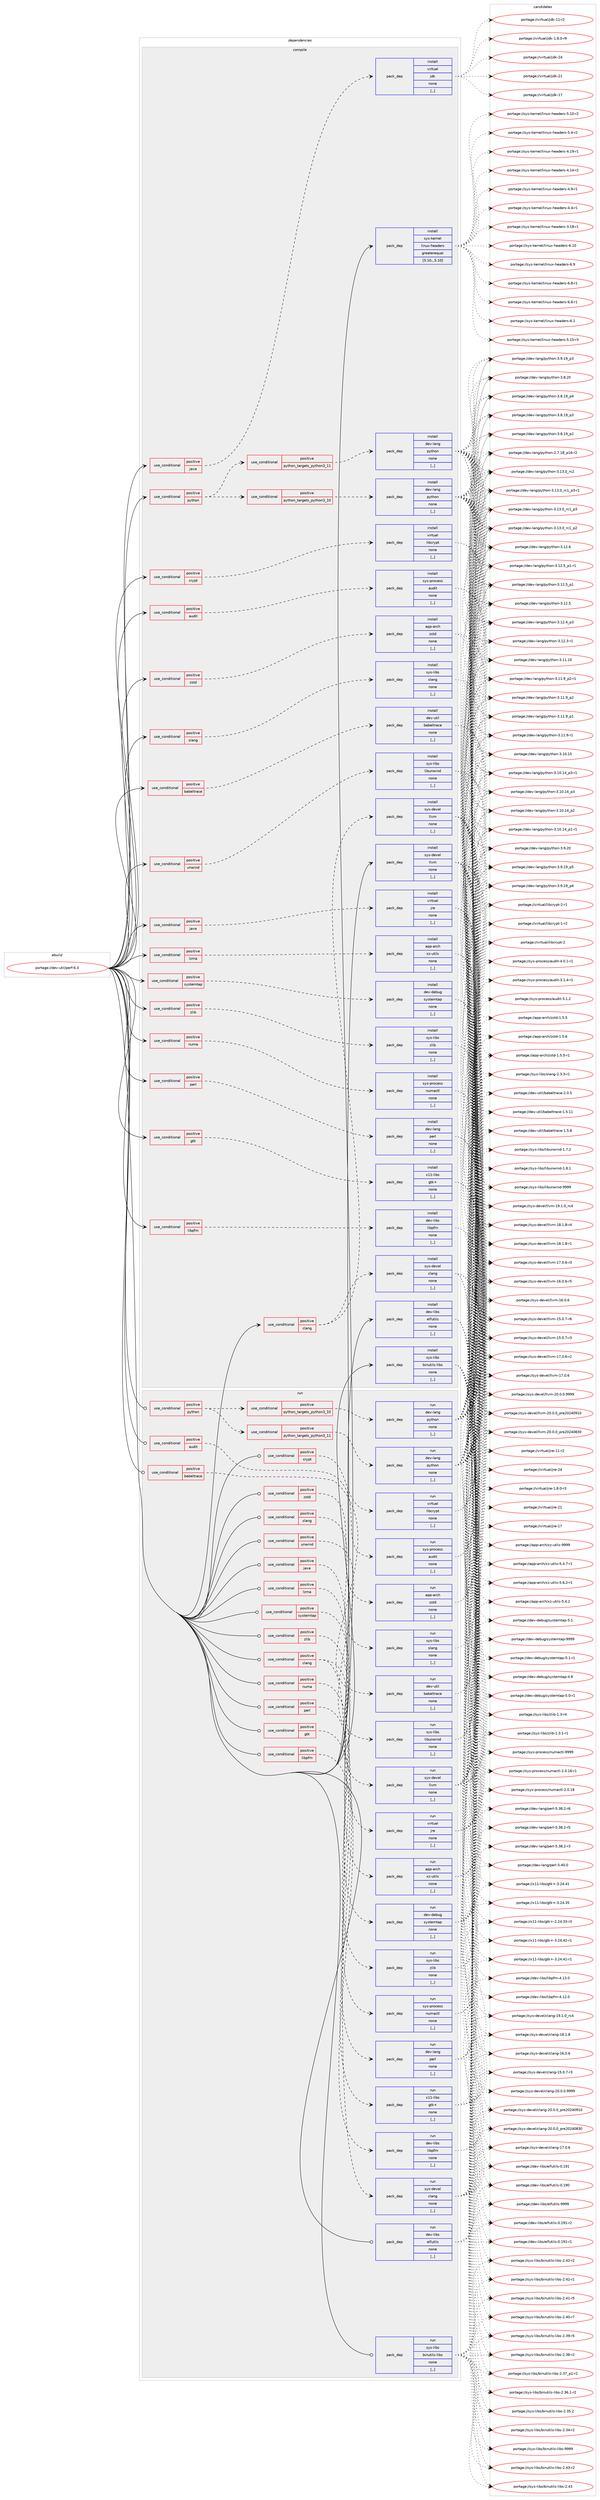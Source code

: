 digraph prolog {

# *************
# Graph options
# *************

newrank=true;
concentrate=true;
compound=true;
graph [rankdir=LR,fontname=Helvetica,fontsize=10,ranksep=1.5];#, ranksep=2.5, nodesep=0.2];
edge  [arrowhead=vee];
node  [fontname=Helvetica,fontsize=10];

# **********
# The ebuild
# **********

subgraph cluster_leftcol {
color=gray;
label=<<i>ebuild</i>>;
id [label="portage://dev-util/perf-6.3", color=red, width=4, href="../dev-util/perf-6.3.svg"];
}

# ****************
# The dependencies
# ****************

subgraph cluster_midcol {
color=gray;
label=<<i>dependencies</i>>;
subgraph cluster_compile {
fillcolor="#eeeeee";
style=filled;
label=<<i>compile</i>>;
subgraph cond192844 {
dependency715150 [label=<<TABLE BORDER="0" CELLBORDER="1" CELLSPACING="0" CELLPADDING="4"><TR><TD ROWSPAN="3" CELLPADDING="10">use_conditional</TD></TR><TR><TD>positive</TD></TR><TR><TD>audit</TD></TR></TABLE>>, shape=none, color=red];
subgraph pack517272 {
dependency715151 [label=<<TABLE BORDER="0" CELLBORDER="1" CELLSPACING="0" CELLPADDING="4" WIDTH="220"><TR><TD ROWSPAN="6" CELLPADDING="30">pack_dep</TD></TR><TR><TD WIDTH="110">install</TD></TR><TR><TD>sys-process</TD></TR><TR><TD>audit</TD></TR><TR><TD>none</TD></TR><TR><TD>[,,]</TD></TR></TABLE>>, shape=none, color=blue];
}
dependency715150:e -> dependency715151:w [weight=20,style="dashed",arrowhead="vee"];
}
id:e -> dependency715150:w [weight=20,style="solid",arrowhead="vee"];
subgraph cond192845 {
dependency715152 [label=<<TABLE BORDER="0" CELLBORDER="1" CELLSPACING="0" CELLPADDING="4"><TR><TD ROWSPAN="3" CELLPADDING="10">use_conditional</TD></TR><TR><TD>positive</TD></TR><TR><TD>babeltrace</TD></TR></TABLE>>, shape=none, color=red];
subgraph pack517273 {
dependency715153 [label=<<TABLE BORDER="0" CELLBORDER="1" CELLSPACING="0" CELLPADDING="4" WIDTH="220"><TR><TD ROWSPAN="6" CELLPADDING="30">pack_dep</TD></TR><TR><TD WIDTH="110">install</TD></TR><TR><TD>dev-util</TD></TR><TR><TD>babeltrace</TD></TR><TR><TD>none</TD></TR><TR><TD>[,,]</TD></TR></TABLE>>, shape=none, color=blue];
}
dependency715152:e -> dependency715153:w [weight=20,style="dashed",arrowhead="vee"];
}
id:e -> dependency715152:w [weight=20,style="solid",arrowhead="vee"];
subgraph cond192846 {
dependency715154 [label=<<TABLE BORDER="0" CELLBORDER="1" CELLSPACING="0" CELLPADDING="4"><TR><TD ROWSPAN="3" CELLPADDING="10">use_conditional</TD></TR><TR><TD>positive</TD></TR><TR><TD>clang</TD></TR></TABLE>>, shape=none, color=red];
subgraph pack517274 {
dependency715155 [label=<<TABLE BORDER="0" CELLBORDER="1" CELLSPACING="0" CELLPADDING="4" WIDTH="220"><TR><TD ROWSPAN="6" CELLPADDING="30">pack_dep</TD></TR><TR><TD WIDTH="110">install</TD></TR><TR><TD>sys-devel</TD></TR><TR><TD>clang</TD></TR><TR><TD>none</TD></TR><TR><TD>[,,]</TD></TR></TABLE>>, shape=none, color=blue];
}
dependency715154:e -> dependency715155:w [weight=20,style="dashed",arrowhead="vee"];
subgraph pack517275 {
dependency715156 [label=<<TABLE BORDER="0" CELLBORDER="1" CELLSPACING="0" CELLPADDING="4" WIDTH="220"><TR><TD ROWSPAN="6" CELLPADDING="30">pack_dep</TD></TR><TR><TD WIDTH="110">install</TD></TR><TR><TD>sys-devel</TD></TR><TR><TD>llvm</TD></TR><TR><TD>none</TD></TR><TR><TD>[,,]</TD></TR></TABLE>>, shape=none, color=blue];
}
dependency715154:e -> dependency715156:w [weight=20,style="dashed",arrowhead="vee"];
}
id:e -> dependency715154:w [weight=20,style="solid",arrowhead="vee"];
subgraph cond192847 {
dependency715157 [label=<<TABLE BORDER="0" CELLBORDER="1" CELLSPACING="0" CELLPADDING="4"><TR><TD ROWSPAN="3" CELLPADDING="10">use_conditional</TD></TR><TR><TD>positive</TD></TR><TR><TD>crypt</TD></TR></TABLE>>, shape=none, color=red];
subgraph pack517276 {
dependency715158 [label=<<TABLE BORDER="0" CELLBORDER="1" CELLSPACING="0" CELLPADDING="4" WIDTH="220"><TR><TD ROWSPAN="6" CELLPADDING="30">pack_dep</TD></TR><TR><TD WIDTH="110">install</TD></TR><TR><TD>virtual</TD></TR><TR><TD>libcrypt</TD></TR><TR><TD>none</TD></TR><TR><TD>[,,]</TD></TR></TABLE>>, shape=none, color=blue];
}
dependency715157:e -> dependency715158:w [weight=20,style="dashed",arrowhead="vee"];
}
id:e -> dependency715157:w [weight=20,style="solid",arrowhead="vee"];
subgraph cond192848 {
dependency715159 [label=<<TABLE BORDER="0" CELLBORDER="1" CELLSPACING="0" CELLPADDING="4"><TR><TD ROWSPAN="3" CELLPADDING="10">use_conditional</TD></TR><TR><TD>positive</TD></TR><TR><TD>gtk</TD></TR></TABLE>>, shape=none, color=red];
subgraph pack517277 {
dependency715160 [label=<<TABLE BORDER="0" CELLBORDER="1" CELLSPACING="0" CELLPADDING="4" WIDTH="220"><TR><TD ROWSPAN="6" CELLPADDING="30">pack_dep</TD></TR><TR><TD WIDTH="110">install</TD></TR><TR><TD>x11-libs</TD></TR><TR><TD>gtk+</TD></TR><TR><TD>none</TD></TR><TR><TD>[,,]</TD></TR></TABLE>>, shape=none, color=blue];
}
dependency715159:e -> dependency715160:w [weight=20,style="dashed",arrowhead="vee"];
}
id:e -> dependency715159:w [weight=20,style="solid",arrowhead="vee"];
subgraph cond192849 {
dependency715161 [label=<<TABLE BORDER="0" CELLBORDER="1" CELLSPACING="0" CELLPADDING="4"><TR><TD ROWSPAN="3" CELLPADDING="10">use_conditional</TD></TR><TR><TD>positive</TD></TR><TR><TD>java</TD></TR></TABLE>>, shape=none, color=red];
subgraph pack517278 {
dependency715162 [label=<<TABLE BORDER="0" CELLBORDER="1" CELLSPACING="0" CELLPADDING="4" WIDTH="220"><TR><TD ROWSPAN="6" CELLPADDING="30">pack_dep</TD></TR><TR><TD WIDTH="110">install</TD></TR><TR><TD>virtual</TD></TR><TR><TD>jdk</TD></TR><TR><TD>none</TD></TR><TR><TD>[,,]</TD></TR></TABLE>>, shape=none, color=blue];
}
dependency715161:e -> dependency715162:w [weight=20,style="dashed",arrowhead="vee"];
}
id:e -> dependency715161:w [weight=20,style="solid",arrowhead="vee"];
subgraph cond192850 {
dependency715163 [label=<<TABLE BORDER="0" CELLBORDER="1" CELLSPACING="0" CELLPADDING="4"><TR><TD ROWSPAN="3" CELLPADDING="10">use_conditional</TD></TR><TR><TD>positive</TD></TR><TR><TD>java</TD></TR></TABLE>>, shape=none, color=red];
subgraph pack517279 {
dependency715164 [label=<<TABLE BORDER="0" CELLBORDER="1" CELLSPACING="0" CELLPADDING="4" WIDTH="220"><TR><TD ROWSPAN="6" CELLPADDING="30">pack_dep</TD></TR><TR><TD WIDTH="110">install</TD></TR><TR><TD>virtual</TD></TR><TR><TD>jre</TD></TR><TR><TD>none</TD></TR><TR><TD>[,,]</TD></TR></TABLE>>, shape=none, color=blue];
}
dependency715163:e -> dependency715164:w [weight=20,style="dashed",arrowhead="vee"];
}
id:e -> dependency715163:w [weight=20,style="solid",arrowhead="vee"];
subgraph cond192851 {
dependency715165 [label=<<TABLE BORDER="0" CELLBORDER="1" CELLSPACING="0" CELLPADDING="4"><TR><TD ROWSPAN="3" CELLPADDING="10">use_conditional</TD></TR><TR><TD>positive</TD></TR><TR><TD>libpfm</TD></TR></TABLE>>, shape=none, color=red];
subgraph pack517280 {
dependency715166 [label=<<TABLE BORDER="0" CELLBORDER="1" CELLSPACING="0" CELLPADDING="4" WIDTH="220"><TR><TD ROWSPAN="6" CELLPADDING="30">pack_dep</TD></TR><TR><TD WIDTH="110">install</TD></TR><TR><TD>dev-libs</TD></TR><TR><TD>libpfm</TD></TR><TR><TD>none</TD></TR><TR><TD>[,,]</TD></TR></TABLE>>, shape=none, color=blue];
}
dependency715165:e -> dependency715166:w [weight=20,style="dashed",arrowhead="vee"];
}
id:e -> dependency715165:w [weight=20,style="solid",arrowhead="vee"];
subgraph cond192852 {
dependency715167 [label=<<TABLE BORDER="0" CELLBORDER="1" CELLSPACING="0" CELLPADDING="4"><TR><TD ROWSPAN="3" CELLPADDING="10">use_conditional</TD></TR><TR><TD>positive</TD></TR><TR><TD>lzma</TD></TR></TABLE>>, shape=none, color=red];
subgraph pack517281 {
dependency715168 [label=<<TABLE BORDER="0" CELLBORDER="1" CELLSPACING="0" CELLPADDING="4" WIDTH="220"><TR><TD ROWSPAN="6" CELLPADDING="30">pack_dep</TD></TR><TR><TD WIDTH="110">install</TD></TR><TR><TD>app-arch</TD></TR><TR><TD>xz-utils</TD></TR><TR><TD>none</TD></TR><TR><TD>[,,]</TD></TR></TABLE>>, shape=none, color=blue];
}
dependency715167:e -> dependency715168:w [weight=20,style="dashed",arrowhead="vee"];
}
id:e -> dependency715167:w [weight=20,style="solid",arrowhead="vee"];
subgraph cond192853 {
dependency715169 [label=<<TABLE BORDER="0" CELLBORDER="1" CELLSPACING="0" CELLPADDING="4"><TR><TD ROWSPAN="3" CELLPADDING="10">use_conditional</TD></TR><TR><TD>positive</TD></TR><TR><TD>numa</TD></TR></TABLE>>, shape=none, color=red];
subgraph pack517282 {
dependency715170 [label=<<TABLE BORDER="0" CELLBORDER="1" CELLSPACING="0" CELLPADDING="4" WIDTH="220"><TR><TD ROWSPAN="6" CELLPADDING="30">pack_dep</TD></TR><TR><TD WIDTH="110">install</TD></TR><TR><TD>sys-process</TD></TR><TR><TD>numactl</TD></TR><TR><TD>none</TD></TR><TR><TD>[,,]</TD></TR></TABLE>>, shape=none, color=blue];
}
dependency715169:e -> dependency715170:w [weight=20,style="dashed",arrowhead="vee"];
}
id:e -> dependency715169:w [weight=20,style="solid",arrowhead="vee"];
subgraph cond192854 {
dependency715171 [label=<<TABLE BORDER="0" CELLBORDER="1" CELLSPACING="0" CELLPADDING="4"><TR><TD ROWSPAN="3" CELLPADDING="10">use_conditional</TD></TR><TR><TD>positive</TD></TR><TR><TD>perl</TD></TR></TABLE>>, shape=none, color=red];
subgraph pack517283 {
dependency715172 [label=<<TABLE BORDER="0" CELLBORDER="1" CELLSPACING="0" CELLPADDING="4" WIDTH="220"><TR><TD ROWSPAN="6" CELLPADDING="30">pack_dep</TD></TR><TR><TD WIDTH="110">install</TD></TR><TR><TD>dev-lang</TD></TR><TR><TD>perl</TD></TR><TR><TD>none</TD></TR><TR><TD>[,,]</TD></TR></TABLE>>, shape=none, color=blue];
}
dependency715171:e -> dependency715172:w [weight=20,style="dashed",arrowhead="vee"];
}
id:e -> dependency715171:w [weight=20,style="solid",arrowhead="vee"];
subgraph cond192855 {
dependency715173 [label=<<TABLE BORDER="0" CELLBORDER="1" CELLSPACING="0" CELLPADDING="4"><TR><TD ROWSPAN="3" CELLPADDING="10">use_conditional</TD></TR><TR><TD>positive</TD></TR><TR><TD>python</TD></TR></TABLE>>, shape=none, color=red];
subgraph cond192856 {
dependency715174 [label=<<TABLE BORDER="0" CELLBORDER="1" CELLSPACING="0" CELLPADDING="4"><TR><TD ROWSPAN="3" CELLPADDING="10">use_conditional</TD></TR><TR><TD>positive</TD></TR><TR><TD>python_targets_python3_10</TD></TR></TABLE>>, shape=none, color=red];
subgraph pack517284 {
dependency715175 [label=<<TABLE BORDER="0" CELLBORDER="1" CELLSPACING="0" CELLPADDING="4" WIDTH="220"><TR><TD ROWSPAN="6" CELLPADDING="30">pack_dep</TD></TR><TR><TD WIDTH="110">install</TD></TR><TR><TD>dev-lang</TD></TR><TR><TD>python</TD></TR><TR><TD>none</TD></TR><TR><TD>[,,]</TD></TR></TABLE>>, shape=none, color=blue];
}
dependency715174:e -> dependency715175:w [weight=20,style="dashed",arrowhead="vee"];
}
dependency715173:e -> dependency715174:w [weight=20,style="dashed",arrowhead="vee"];
subgraph cond192857 {
dependency715176 [label=<<TABLE BORDER="0" CELLBORDER="1" CELLSPACING="0" CELLPADDING="4"><TR><TD ROWSPAN="3" CELLPADDING="10">use_conditional</TD></TR><TR><TD>positive</TD></TR><TR><TD>python_targets_python3_11</TD></TR></TABLE>>, shape=none, color=red];
subgraph pack517285 {
dependency715177 [label=<<TABLE BORDER="0" CELLBORDER="1" CELLSPACING="0" CELLPADDING="4" WIDTH="220"><TR><TD ROWSPAN="6" CELLPADDING="30">pack_dep</TD></TR><TR><TD WIDTH="110">install</TD></TR><TR><TD>dev-lang</TD></TR><TR><TD>python</TD></TR><TR><TD>none</TD></TR><TR><TD>[,,]</TD></TR></TABLE>>, shape=none, color=blue];
}
dependency715176:e -> dependency715177:w [weight=20,style="dashed",arrowhead="vee"];
}
dependency715173:e -> dependency715176:w [weight=20,style="dashed",arrowhead="vee"];
}
id:e -> dependency715173:w [weight=20,style="solid",arrowhead="vee"];
subgraph cond192858 {
dependency715178 [label=<<TABLE BORDER="0" CELLBORDER="1" CELLSPACING="0" CELLPADDING="4"><TR><TD ROWSPAN="3" CELLPADDING="10">use_conditional</TD></TR><TR><TD>positive</TD></TR><TR><TD>slang</TD></TR></TABLE>>, shape=none, color=red];
subgraph pack517286 {
dependency715179 [label=<<TABLE BORDER="0" CELLBORDER="1" CELLSPACING="0" CELLPADDING="4" WIDTH="220"><TR><TD ROWSPAN="6" CELLPADDING="30">pack_dep</TD></TR><TR><TD WIDTH="110">install</TD></TR><TR><TD>sys-libs</TD></TR><TR><TD>slang</TD></TR><TR><TD>none</TD></TR><TR><TD>[,,]</TD></TR></TABLE>>, shape=none, color=blue];
}
dependency715178:e -> dependency715179:w [weight=20,style="dashed",arrowhead="vee"];
}
id:e -> dependency715178:w [weight=20,style="solid",arrowhead="vee"];
subgraph cond192859 {
dependency715180 [label=<<TABLE BORDER="0" CELLBORDER="1" CELLSPACING="0" CELLPADDING="4"><TR><TD ROWSPAN="3" CELLPADDING="10">use_conditional</TD></TR><TR><TD>positive</TD></TR><TR><TD>systemtap</TD></TR></TABLE>>, shape=none, color=red];
subgraph pack517287 {
dependency715181 [label=<<TABLE BORDER="0" CELLBORDER="1" CELLSPACING="0" CELLPADDING="4" WIDTH="220"><TR><TD ROWSPAN="6" CELLPADDING="30">pack_dep</TD></TR><TR><TD WIDTH="110">install</TD></TR><TR><TD>dev-debug</TD></TR><TR><TD>systemtap</TD></TR><TR><TD>none</TD></TR><TR><TD>[,,]</TD></TR></TABLE>>, shape=none, color=blue];
}
dependency715180:e -> dependency715181:w [weight=20,style="dashed",arrowhead="vee"];
}
id:e -> dependency715180:w [weight=20,style="solid",arrowhead="vee"];
subgraph cond192860 {
dependency715182 [label=<<TABLE BORDER="0" CELLBORDER="1" CELLSPACING="0" CELLPADDING="4"><TR><TD ROWSPAN="3" CELLPADDING="10">use_conditional</TD></TR><TR><TD>positive</TD></TR><TR><TD>unwind</TD></TR></TABLE>>, shape=none, color=red];
subgraph pack517288 {
dependency715183 [label=<<TABLE BORDER="0" CELLBORDER="1" CELLSPACING="0" CELLPADDING="4" WIDTH="220"><TR><TD ROWSPAN="6" CELLPADDING="30">pack_dep</TD></TR><TR><TD WIDTH="110">install</TD></TR><TR><TD>sys-libs</TD></TR><TR><TD>libunwind</TD></TR><TR><TD>none</TD></TR><TR><TD>[,,]</TD></TR></TABLE>>, shape=none, color=blue];
}
dependency715182:e -> dependency715183:w [weight=20,style="dashed",arrowhead="vee"];
}
id:e -> dependency715182:w [weight=20,style="solid",arrowhead="vee"];
subgraph cond192861 {
dependency715184 [label=<<TABLE BORDER="0" CELLBORDER="1" CELLSPACING="0" CELLPADDING="4"><TR><TD ROWSPAN="3" CELLPADDING="10">use_conditional</TD></TR><TR><TD>positive</TD></TR><TR><TD>zlib</TD></TR></TABLE>>, shape=none, color=red];
subgraph pack517289 {
dependency715185 [label=<<TABLE BORDER="0" CELLBORDER="1" CELLSPACING="0" CELLPADDING="4" WIDTH="220"><TR><TD ROWSPAN="6" CELLPADDING="30">pack_dep</TD></TR><TR><TD WIDTH="110">install</TD></TR><TR><TD>sys-libs</TD></TR><TR><TD>zlib</TD></TR><TR><TD>none</TD></TR><TR><TD>[,,]</TD></TR></TABLE>>, shape=none, color=blue];
}
dependency715184:e -> dependency715185:w [weight=20,style="dashed",arrowhead="vee"];
}
id:e -> dependency715184:w [weight=20,style="solid",arrowhead="vee"];
subgraph cond192862 {
dependency715186 [label=<<TABLE BORDER="0" CELLBORDER="1" CELLSPACING="0" CELLPADDING="4"><TR><TD ROWSPAN="3" CELLPADDING="10">use_conditional</TD></TR><TR><TD>positive</TD></TR><TR><TD>zstd</TD></TR></TABLE>>, shape=none, color=red];
subgraph pack517290 {
dependency715187 [label=<<TABLE BORDER="0" CELLBORDER="1" CELLSPACING="0" CELLPADDING="4" WIDTH="220"><TR><TD ROWSPAN="6" CELLPADDING="30">pack_dep</TD></TR><TR><TD WIDTH="110">install</TD></TR><TR><TD>app-arch</TD></TR><TR><TD>zstd</TD></TR><TR><TD>none</TD></TR><TR><TD>[,,]</TD></TR></TABLE>>, shape=none, color=blue];
}
dependency715186:e -> dependency715187:w [weight=20,style="dashed",arrowhead="vee"];
}
id:e -> dependency715186:w [weight=20,style="solid",arrowhead="vee"];
subgraph pack517291 {
dependency715188 [label=<<TABLE BORDER="0" CELLBORDER="1" CELLSPACING="0" CELLPADDING="4" WIDTH="220"><TR><TD ROWSPAN="6" CELLPADDING="30">pack_dep</TD></TR><TR><TD WIDTH="110">install</TD></TR><TR><TD>dev-libs</TD></TR><TR><TD>elfutils</TD></TR><TR><TD>none</TD></TR><TR><TD>[,,]</TD></TR></TABLE>>, shape=none, color=blue];
}
id:e -> dependency715188:w [weight=20,style="solid",arrowhead="vee"];
subgraph pack517292 {
dependency715189 [label=<<TABLE BORDER="0" CELLBORDER="1" CELLSPACING="0" CELLPADDING="4" WIDTH="220"><TR><TD ROWSPAN="6" CELLPADDING="30">pack_dep</TD></TR><TR><TD WIDTH="110">install</TD></TR><TR><TD>sys-kernel</TD></TR><TR><TD>linux-headers</TD></TR><TR><TD>greaterequal</TD></TR><TR><TD>[5.10,,,5.10]</TD></TR></TABLE>>, shape=none, color=blue];
}
id:e -> dependency715189:w [weight=20,style="solid",arrowhead="vee"];
subgraph pack517293 {
dependency715190 [label=<<TABLE BORDER="0" CELLBORDER="1" CELLSPACING="0" CELLPADDING="4" WIDTH="220"><TR><TD ROWSPAN="6" CELLPADDING="30">pack_dep</TD></TR><TR><TD WIDTH="110">install</TD></TR><TR><TD>sys-libs</TD></TR><TR><TD>binutils-libs</TD></TR><TR><TD>none</TD></TR><TR><TD>[,,]</TD></TR></TABLE>>, shape=none, color=blue];
}
id:e -> dependency715190:w [weight=20,style="solid",arrowhead="vee"];
subgraph pack517294 {
dependency715191 [label=<<TABLE BORDER="0" CELLBORDER="1" CELLSPACING="0" CELLPADDING="4" WIDTH="220"><TR><TD ROWSPAN="6" CELLPADDING="30">pack_dep</TD></TR><TR><TD WIDTH="110">install</TD></TR><TR><TD>sys-devel</TD></TR><TR><TD>llvm</TD></TR><TR><TD>none</TD></TR><TR><TD>[,,]</TD></TR></TABLE>>, shape=none, color=blue];
}
id:e -> dependency715191:w [weight=20,style="solid",arrowhead="vee"];
}
subgraph cluster_compileandrun {
fillcolor="#eeeeee";
style=filled;
label=<<i>compile and run</i>>;
}
subgraph cluster_run {
fillcolor="#eeeeee";
style=filled;
label=<<i>run</i>>;
subgraph cond192863 {
dependency715192 [label=<<TABLE BORDER="0" CELLBORDER="1" CELLSPACING="0" CELLPADDING="4"><TR><TD ROWSPAN="3" CELLPADDING="10">use_conditional</TD></TR><TR><TD>positive</TD></TR><TR><TD>audit</TD></TR></TABLE>>, shape=none, color=red];
subgraph pack517295 {
dependency715193 [label=<<TABLE BORDER="0" CELLBORDER="1" CELLSPACING="0" CELLPADDING="4" WIDTH="220"><TR><TD ROWSPAN="6" CELLPADDING="30">pack_dep</TD></TR><TR><TD WIDTH="110">run</TD></TR><TR><TD>sys-process</TD></TR><TR><TD>audit</TD></TR><TR><TD>none</TD></TR><TR><TD>[,,]</TD></TR></TABLE>>, shape=none, color=blue];
}
dependency715192:e -> dependency715193:w [weight=20,style="dashed",arrowhead="vee"];
}
id:e -> dependency715192:w [weight=20,style="solid",arrowhead="odot"];
subgraph cond192864 {
dependency715194 [label=<<TABLE BORDER="0" CELLBORDER="1" CELLSPACING="0" CELLPADDING="4"><TR><TD ROWSPAN="3" CELLPADDING="10">use_conditional</TD></TR><TR><TD>positive</TD></TR><TR><TD>babeltrace</TD></TR></TABLE>>, shape=none, color=red];
subgraph pack517296 {
dependency715195 [label=<<TABLE BORDER="0" CELLBORDER="1" CELLSPACING="0" CELLPADDING="4" WIDTH="220"><TR><TD ROWSPAN="6" CELLPADDING="30">pack_dep</TD></TR><TR><TD WIDTH="110">run</TD></TR><TR><TD>dev-util</TD></TR><TR><TD>babeltrace</TD></TR><TR><TD>none</TD></TR><TR><TD>[,,]</TD></TR></TABLE>>, shape=none, color=blue];
}
dependency715194:e -> dependency715195:w [weight=20,style="dashed",arrowhead="vee"];
}
id:e -> dependency715194:w [weight=20,style="solid",arrowhead="odot"];
subgraph cond192865 {
dependency715196 [label=<<TABLE BORDER="0" CELLBORDER="1" CELLSPACING="0" CELLPADDING="4"><TR><TD ROWSPAN="3" CELLPADDING="10">use_conditional</TD></TR><TR><TD>positive</TD></TR><TR><TD>clang</TD></TR></TABLE>>, shape=none, color=red];
subgraph pack517297 {
dependency715197 [label=<<TABLE BORDER="0" CELLBORDER="1" CELLSPACING="0" CELLPADDING="4" WIDTH="220"><TR><TD ROWSPAN="6" CELLPADDING="30">pack_dep</TD></TR><TR><TD WIDTH="110">run</TD></TR><TR><TD>sys-devel</TD></TR><TR><TD>clang</TD></TR><TR><TD>none</TD></TR><TR><TD>[,,]</TD></TR></TABLE>>, shape=none, color=blue];
}
dependency715196:e -> dependency715197:w [weight=20,style="dashed",arrowhead="vee"];
subgraph pack517298 {
dependency715198 [label=<<TABLE BORDER="0" CELLBORDER="1" CELLSPACING="0" CELLPADDING="4" WIDTH="220"><TR><TD ROWSPAN="6" CELLPADDING="30">pack_dep</TD></TR><TR><TD WIDTH="110">run</TD></TR><TR><TD>sys-devel</TD></TR><TR><TD>llvm</TD></TR><TR><TD>none</TD></TR><TR><TD>[,,]</TD></TR></TABLE>>, shape=none, color=blue];
}
dependency715196:e -> dependency715198:w [weight=20,style="dashed",arrowhead="vee"];
}
id:e -> dependency715196:w [weight=20,style="solid",arrowhead="odot"];
subgraph cond192866 {
dependency715199 [label=<<TABLE BORDER="0" CELLBORDER="1" CELLSPACING="0" CELLPADDING="4"><TR><TD ROWSPAN="3" CELLPADDING="10">use_conditional</TD></TR><TR><TD>positive</TD></TR><TR><TD>crypt</TD></TR></TABLE>>, shape=none, color=red];
subgraph pack517299 {
dependency715200 [label=<<TABLE BORDER="0" CELLBORDER="1" CELLSPACING="0" CELLPADDING="4" WIDTH="220"><TR><TD ROWSPAN="6" CELLPADDING="30">pack_dep</TD></TR><TR><TD WIDTH="110">run</TD></TR><TR><TD>virtual</TD></TR><TR><TD>libcrypt</TD></TR><TR><TD>none</TD></TR><TR><TD>[,,]</TD></TR></TABLE>>, shape=none, color=blue];
}
dependency715199:e -> dependency715200:w [weight=20,style="dashed",arrowhead="vee"];
}
id:e -> dependency715199:w [weight=20,style="solid",arrowhead="odot"];
subgraph cond192867 {
dependency715201 [label=<<TABLE BORDER="0" CELLBORDER="1" CELLSPACING="0" CELLPADDING="4"><TR><TD ROWSPAN="3" CELLPADDING="10">use_conditional</TD></TR><TR><TD>positive</TD></TR><TR><TD>gtk</TD></TR></TABLE>>, shape=none, color=red];
subgraph pack517300 {
dependency715202 [label=<<TABLE BORDER="0" CELLBORDER="1" CELLSPACING="0" CELLPADDING="4" WIDTH="220"><TR><TD ROWSPAN="6" CELLPADDING="30">pack_dep</TD></TR><TR><TD WIDTH="110">run</TD></TR><TR><TD>x11-libs</TD></TR><TR><TD>gtk+</TD></TR><TR><TD>none</TD></TR><TR><TD>[,,]</TD></TR></TABLE>>, shape=none, color=blue];
}
dependency715201:e -> dependency715202:w [weight=20,style="dashed",arrowhead="vee"];
}
id:e -> dependency715201:w [weight=20,style="solid",arrowhead="odot"];
subgraph cond192868 {
dependency715203 [label=<<TABLE BORDER="0" CELLBORDER="1" CELLSPACING="0" CELLPADDING="4"><TR><TD ROWSPAN="3" CELLPADDING="10">use_conditional</TD></TR><TR><TD>positive</TD></TR><TR><TD>java</TD></TR></TABLE>>, shape=none, color=red];
subgraph pack517301 {
dependency715204 [label=<<TABLE BORDER="0" CELLBORDER="1" CELLSPACING="0" CELLPADDING="4" WIDTH="220"><TR><TD ROWSPAN="6" CELLPADDING="30">pack_dep</TD></TR><TR><TD WIDTH="110">run</TD></TR><TR><TD>virtual</TD></TR><TR><TD>jre</TD></TR><TR><TD>none</TD></TR><TR><TD>[,,]</TD></TR></TABLE>>, shape=none, color=blue];
}
dependency715203:e -> dependency715204:w [weight=20,style="dashed",arrowhead="vee"];
}
id:e -> dependency715203:w [weight=20,style="solid",arrowhead="odot"];
subgraph cond192869 {
dependency715205 [label=<<TABLE BORDER="0" CELLBORDER="1" CELLSPACING="0" CELLPADDING="4"><TR><TD ROWSPAN="3" CELLPADDING="10">use_conditional</TD></TR><TR><TD>positive</TD></TR><TR><TD>libpfm</TD></TR></TABLE>>, shape=none, color=red];
subgraph pack517302 {
dependency715206 [label=<<TABLE BORDER="0" CELLBORDER="1" CELLSPACING="0" CELLPADDING="4" WIDTH="220"><TR><TD ROWSPAN="6" CELLPADDING="30">pack_dep</TD></TR><TR><TD WIDTH="110">run</TD></TR><TR><TD>dev-libs</TD></TR><TR><TD>libpfm</TD></TR><TR><TD>none</TD></TR><TR><TD>[,,]</TD></TR></TABLE>>, shape=none, color=blue];
}
dependency715205:e -> dependency715206:w [weight=20,style="dashed",arrowhead="vee"];
}
id:e -> dependency715205:w [weight=20,style="solid",arrowhead="odot"];
subgraph cond192870 {
dependency715207 [label=<<TABLE BORDER="0" CELLBORDER="1" CELLSPACING="0" CELLPADDING="4"><TR><TD ROWSPAN="3" CELLPADDING="10">use_conditional</TD></TR><TR><TD>positive</TD></TR><TR><TD>lzma</TD></TR></TABLE>>, shape=none, color=red];
subgraph pack517303 {
dependency715208 [label=<<TABLE BORDER="0" CELLBORDER="1" CELLSPACING="0" CELLPADDING="4" WIDTH="220"><TR><TD ROWSPAN="6" CELLPADDING="30">pack_dep</TD></TR><TR><TD WIDTH="110">run</TD></TR><TR><TD>app-arch</TD></TR><TR><TD>xz-utils</TD></TR><TR><TD>none</TD></TR><TR><TD>[,,]</TD></TR></TABLE>>, shape=none, color=blue];
}
dependency715207:e -> dependency715208:w [weight=20,style="dashed",arrowhead="vee"];
}
id:e -> dependency715207:w [weight=20,style="solid",arrowhead="odot"];
subgraph cond192871 {
dependency715209 [label=<<TABLE BORDER="0" CELLBORDER="1" CELLSPACING="0" CELLPADDING="4"><TR><TD ROWSPAN="3" CELLPADDING="10">use_conditional</TD></TR><TR><TD>positive</TD></TR><TR><TD>numa</TD></TR></TABLE>>, shape=none, color=red];
subgraph pack517304 {
dependency715210 [label=<<TABLE BORDER="0" CELLBORDER="1" CELLSPACING="0" CELLPADDING="4" WIDTH="220"><TR><TD ROWSPAN="6" CELLPADDING="30">pack_dep</TD></TR><TR><TD WIDTH="110">run</TD></TR><TR><TD>sys-process</TD></TR><TR><TD>numactl</TD></TR><TR><TD>none</TD></TR><TR><TD>[,,]</TD></TR></TABLE>>, shape=none, color=blue];
}
dependency715209:e -> dependency715210:w [weight=20,style="dashed",arrowhead="vee"];
}
id:e -> dependency715209:w [weight=20,style="solid",arrowhead="odot"];
subgraph cond192872 {
dependency715211 [label=<<TABLE BORDER="0" CELLBORDER="1" CELLSPACING="0" CELLPADDING="4"><TR><TD ROWSPAN="3" CELLPADDING="10">use_conditional</TD></TR><TR><TD>positive</TD></TR><TR><TD>perl</TD></TR></TABLE>>, shape=none, color=red];
subgraph pack517305 {
dependency715212 [label=<<TABLE BORDER="0" CELLBORDER="1" CELLSPACING="0" CELLPADDING="4" WIDTH="220"><TR><TD ROWSPAN="6" CELLPADDING="30">pack_dep</TD></TR><TR><TD WIDTH="110">run</TD></TR><TR><TD>dev-lang</TD></TR><TR><TD>perl</TD></TR><TR><TD>none</TD></TR><TR><TD>[,,]</TD></TR></TABLE>>, shape=none, color=blue];
}
dependency715211:e -> dependency715212:w [weight=20,style="dashed",arrowhead="vee"];
}
id:e -> dependency715211:w [weight=20,style="solid",arrowhead="odot"];
subgraph cond192873 {
dependency715213 [label=<<TABLE BORDER="0" CELLBORDER="1" CELLSPACING="0" CELLPADDING="4"><TR><TD ROWSPAN="3" CELLPADDING="10">use_conditional</TD></TR><TR><TD>positive</TD></TR><TR><TD>python</TD></TR></TABLE>>, shape=none, color=red];
subgraph cond192874 {
dependency715214 [label=<<TABLE BORDER="0" CELLBORDER="1" CELLSPACING="0" CELLPADDING="4"><TR><TD ROWSPAN="3" CELLPADDING="10">use_conditional</TD></TR><TR><TD>positive</TD></TR><TR><TD>python_targets_python3_10</TD></TR></TABLE>>, shape=none, color=red];
subgraph pack517306 {
dependency715215 [label=<<TABLE BORDER="0" CELLBORDER="1" CELLSPACING="0" CELLPADDING="4" WIDTH="220"><TR><TD ROWSPAN="6" CELLPADDING="30">pack_dep</TD></TR><TR><TD WIDTH="110">run</TD></TR><TR><TD>dev-lang</TD></TR><TR><TD>python</TD></TR><TR><TD>none</TD></TR><TR><TD>[,,]</TD></TR></TABLE>>, shape=none, color=blue];
}
dependency715214:e -> dependency715215:w [weight=20,style="dashed",arrowhead="vee"];
}
dependency715213:e -> dependency715214:w [weight=20,style="dashed",arrowhead="vee"];
subgraph cond192875 {
dependency715216 [label=<<TABLE BORDER="0" CELLBORDER="1" CELLSPACING="0" CELLPADDING="4"><TR><TD ROWSPAN="3" CELLPADDING="10">use_conditional</TD></TR><TR><TD>positive</TD></TR><TR><TD>python_targets_python3_11</TD></TR></TABLE>>, shape=none, color=red];
subgraph pack517307 {
dependency715217 [label=<<TABLE BORDER="0" CELLBORDER="1" CELLSPACING="0" CELLPADDING="4" WIDTH="220"><TR><TD ROWSPAN="6" CELLPADDING="30">pack_dep</TD></TR><TR><TD WIDTH="110">run</TD></TR><TR><TD>dev-lang</TD></TR><TR><TD>python</TD></TR><TR><TD>none</TD></TR><TR><TD>[,,]</TD></TR></TABLE>>, shape=none, color=blue];
}
dependency715216:e -> dependency715217:w [weight=20,style="dashed",arrowhead="vee"];
}
dependency715213:e -> dependency715216:w [weight=20,style="dashed",arrowhead="vee"];
}
id:e -> dependency715213:w [weight=20,style="solid",arrowhead="odot"];
subgraph cond192876 {
dependency715218 [label=<<TABLE BORDER="0" CELLBORDER="1" CELLSPACING="0" CELLPADDING="4"><TR><TD ROWSPAN="3" CELLPADDING="10">use_conditional</TD></TR><TR><TD>positive</TD></TR><TR><TD>slang</TD></TR></TABLE>>, shape=none, color=red];
subgraph pack517308 {
dependency715219 [label=<<TABLE BORDER="0" CELLBORDER="1" CELLSPACING="0" CELLPADDING="4" WIDTH="220"><TR><TD ROWSPAN="6" CELLPADDING="30">pack_dep</TD></TR><TR><TD WIDTH="110">run</TD></TR><TR><TD>sys-libs</TD></TR><TR><TD>slang</TD></TR><TR><TD>none</TD></TR><TR><TD>[,,]</TD></TR></TABLE>>, shape=none, color=blue];
}
dependency715218:e -> dependency715219:w [weight=20,style="dashed",arrowhead="vee"];
}
id:e -> dependency715218:w [weight=20,style="solid",arrowhead="odot"];
subgraph cond192877 {
dependency715220 [label=<<TABLE BORDER="0" CELLBORDER="1" CELLSPACING="0" CELLPADDING="4"><TR><TD ROWSPAN="3" CELLPADDING="10">use_conditional</TD></TR><TR><TD>positive</TD></TR><TR><TD>systemtap</TD></TR></TABLE>>, shape=none, color=red];
subgraph pack517309 {
dependency715221 [label=<<TABLE BORDER="0" CELLBORDER="1" CELLSPACING="0" CELLPADDING="4" WIDTH="220"><TR><TD ROWSPAN="6" CELLPADDING="30">pack_dep</TD></TR><TR><TD WIDTH="110">run</TD></TR><TR><TD>dev-debug</TD></TR><TR><TD>systemtap</TD></TR><TR><TD>none</TD></TR><TR><TD>[,,]</TD></TR></TABLE>>, shape=none, color=blue];
}
dependency715220:e -> dependency715221:w [weight=20,style="dashed",arrowhead="vee"];
}
id:e -> dependency715220:w [weight=20,style="solid",arrowhead="odot"];
subgraph cond192878 {
dependency715222 [label=<<TABLE BORDER="0" CELLBORDER="1" CELLSPACING="0" CELLPADDING="4"><TR><TD ROWSPAN="3" CELLPADDING="10">use_conditional</TD></TR><TR><TD>positive</TD></TR><TR><TD>unwind</TD></TR></TABLE>>, shape=none, color=red];
subgraph pack517310 {
dependency715223 [label=<<TABLE BORDER="0" CELLBORDER="1" CELLSPACING="0" CELLPADDING="4" WIDTH="220"><TR><TD ROWSPAN="6" CELLPADDING="30">pack_dep</TD></TR><TR><TD WIDTH="110">run</TD></TR><TR><TD>sys-libs</TD></TR><TR><TD>libunwind</TD></TR><TR><TD>none</TD></TR><TR><TD>[,,]</TD></TR></TABLE>>, shape=none, color=blue];
}
dependency715222:e -> dependency715223:w [weight=20,style="dashed",arrowhead="vee"];
}
id:e -> dependency715222:w [weight=20,style="solid",arrowhead="odot"];
subgraph cond192879 {
dependency715224 [label=<<TABLE BORDER="0" CELLBORDER="1" CELLSPACING="0" CELLPADDING="4"><TR><TD ROWSPAN="3" CELLPADDING="10">use_conditional</TD></TR><TR><TD>positive</TD></TR><TR><TD>zlib</TD></TR></TABLE>>, shape=none, color=red];
subgraph pack517311 {
dependency715225 [label=<<TABLE BORDER="0" CELLBORDER="1" CELLSPACING="0" CELLPADDING="4" WIDTH="220"><TR><TD ROWSPAN="6" CELLPADDING="30">pack_dep</TD></TR><TR><TD WIDTH="110">run</TD></TR><TR><TD>sys-libs</TD></TR><TR><TD>zlib</TD></TR><TR><TD>none</TD></TR><TR><TD>[,,]</TD></TR></TABLE>>, shape=none, color=blue];
}
dependency715224:e -> dependency715225:w [weight=20,style="dashed",arrowhead="vee"];
}
id:e -> dependency715224:w [weight=20,style="solid",arrowhead="odot"];
subgraph cond192880 {
dependency715226 [label=<<TABLE BORDER="0" CELLBORDER="1" CELLSPACING="0" CELLPADDING="4"><TR><TD ROWSPAN="3" CELLPADDING="10">use_conditional</TD></TR><TR><TD>positive</TD></TR><TR><TD>zstd</TD></TR></TABLE>>, shape=none, color=red];
subgraph pack517312 {
dependency715227 [label=<<TABLE BORDER="0" CELLBORDER="1" CELLSPACING="0" CELLPADDING="4" WIDTH="220"><TR><TD ROWSPAN="6" CELLPADDING="30">pack_dep</TD></TR><TR><TD WIDTH="110">run</TD></TR><TR><TD>app-arch</TD></TR><TR><TD>zstd</TD></TR><TR><TD>none</TD></TR><TR><TD>[,,]</TD></TR></TABLE>>, shape=none, color=blue];
}
dependency715226:e -> dependency715227:w [weight=20,style="dashed",arrowhead="vee"];
}
id:e -> dependency715226:w [weight=20,style="solid",arrowhead="odot"];
subgraph pack517313 {
dependency715228 [label=<<TABLE BORDER="0" CELLBORDER="1" CELLSPACING="0" CELLPADDING="4" WIDTH="220"><TR><TD ROWSPAN="6" CELLPADDING="30">pack_dep</TD></TR><TR><TD WIDTH="110">run</TD></TR><TR><TD>dev-libs</TD></TR><TR><TD>elfutils</TD></TR><TR><TD>none</TD></TR><TR><TD>[,,]</TD></TR></TABLE>>, shape=none, color=blue];
}
id:e -> dependency715228:w [weight=20,style="solid",arrowhead="odot"];
subgraph pack517314 {
dependency715229 [label=<<TABLE BORDER="0" CELLBORDER="1" CELLSPACING="0" CELLPADDING="4" WIDTH="220"><TR><TD ROWSPAN="6" CELLPADDING="30">pack_dep</TD></TR><TR><TD WIDTH="110">run</TD></TR><TR><TD>sys-libs</TD></TR><TR><TD>binutils-libs</TD></TR><TR><TD>none</TD></TR><TR><TD>[,,]</TD></TR></TABLE>>, shape=none, color=blue];
}
id:e -> dependency715229:w [weight=20,style="solid",arrowhead="odot"];
}
}

# **************
# The candidates
# **************

subgraph cluster_choices {
rank=same;
color=gray;
label=<<i>candidates</i>>;

subgraph choice517272 {
color=black;
nodesep=1;
choice115121115451121141119910111511547971171001051164552464846494511449 [label="portage://sys-process/audit-4.0.1-r1", color=red, width=4,href="../sys-process/audit-4.0.1-r1.svg"];
choice115121115451121141119910111511547971171001051164551464946524511449 [label="portage://sys-process/audit-3.1.4-r1", color=red, width=4,href="../sys-process/audit-3.1.4-r1.svg"];
choice11512111545112114111991011151154797117100105116455146494650 [label="portage://sys-process/audit-3.1.2", color=red, width=4,href="../sys-process/audit-3.1.2.svg"];
dependency715151:e -> choice115121115451121141119910111511547971171001051164552464846494511449:w [style=dotted,weight="100"];
dependency715151:e -> choice115121115451121141119910111511547971171001051164551464946524511449:w [style=dotted,weight="100"];
dependency715151:e -> choice11512111545112114111991011151154797117100105116455146494650:w [style=dotted,weight="100"];
}
subgraph choice517273 {
color=black;
nodesep=1;
choice10010111845117116105108479897981011081161149799101455046484653 [label="portage://dev-util/babeltrace-2.0.5", color=red, width=4,href="../dev-util/babeltrace-2.0.5.svg"];
choice1001011184511711610510847989798101108116114979910145494653464949 [label="portage://dev-util/babeltrace-1.5.11", color=red, width=4,href="../dev-util/babeltrace-1.5.11.svg"];
choice10010111845117116105108479897981011081161149799101454946534656 [label="portage://dev-util/babeltrace-1.5.8", color=red, width=4,href="../dev-util/babeltrace-1.5.8.svg"];
dependency715153:e -> choice10010111845117116105108479897981011081161149799101455046484653:w [style=dotted,weight="100"];
dependency715153:e -> choice1001011184511711610510847989798101108116114979910145494653464949:w [style=dotted,weight="100"];
dependency715153:e -> choice10010111845117116105108479897981011081161149799101454946534656:w [style=dotted,weight="100"];
}
subgraph choice517274 {
color=black;
nodesep=1;
choice11512111545100101118101108479910897110103455048464846484657575757 [label="portage://sys-devel/clang-20.0.0.9999", color=red, width=4,href="../sys-devel/clang-20.0.0.9999.svg"];
choice1151211154510010111810110847991089711010345504846484648951121141015048505248574948 [label="portage://sys-devel/clang-20.0.0_pre20240910", color=red, width=4,href="../sys-devel/clang-20.0.0_pre20240910.svg"];
choice1151211154510010111810110847991089711010345504846484648951121141015048505248565148 [label="portage://sys-devel/clang-20.0.0_pre20240830", color=red, width=4,href="../sys-devel/clang-20.0.0_pre20240830.svg"];
choice1151211154510010111810110847991089711010345495746494648951149952 [label="portage://sys-devel/clang-19.1.0_rc4", color=red, width=4,href="../sys-devel/clang-19.1.0_rc4.svg"];
choice1151211154510010111810110847991089711010345495646494656 [label="portage://sys-devel/clang-18.1.8", color=red, width=4,href="../sys-devel/clang-18.1.8.svg"];
choice1151211154510010111810110847991089711010345495546484654 [label="portage://sys-devel/clang-17.0.6", color=red, width=4,href="../sys-devel/clang-17.0.6.svg"];
choice1151211154510010111810110847991089711010345495446484654 [label="portage://sys-devel/clang-16.0.6", color=red, width=4,href="../sys-devel/clang-16.0.6.svg"];
choice11512111545100101118101108479910897110103454953464846554511451 [label="portage://sys-devel/clang-15.0.7-r3", color=red, width=4,href="../sys-devel/clang-15.0.7-r3.svg"];
dependency715155:e -> choice11512111545100101118101108479910897110103455048464846484657575757:w [style=dotted,weight="100"];
dependency715155:e -> choice1151211154510010111810110847991089711010345504846484648951121141015048505248574948:w [style=dotted,weight="100"];
dependency715155:e -> choice1151211154510010111810110847991089711010345504846484648951121141015048505248565148:w [style=dotted,weight="100"];
dependency715155:e -> choice1151211154510010111810110847991089711010345495746494648951149952:w [style=dotted,weight="100"];
dependency715155:e -> choice1151211154510010111810110847991089711010345495646494656:w [style=dotted,weight="100"];
dependency715155:e -> choice1151211154510010111810110847991089711010345495546484654:w [style=dotted,weight="100"];
dependency715155:e -> choice1151211154510010111810110847991089711010345495446484654:w [style=dotted,weight="100"];
dependency715155:e -> choice11512111545100101118101108479910897110103454953464846554511451:w [style=dotted,weight="100"];
}
subgraph choice517275 {
color=black;
nodesep=1;
choice1151211154510010111810110847108108118109455048464846484657575757 [label="portage://sys-devel/llvm-20.0.0.9999", color=red, width=4,href="../sys-devel/llvm-20.0.0.9999.svg"];
choice115121115451001011181011084710810811810945504846484648951121141015048505248574948 [label="portage://sys-devel/llvm-20.0.0_pre20240910", color=red, width=4,href="../sys-devel/llvm-20.0.0_pre20240910.svg"];
choice115121115451001011181011084710810811810945504846484648951121141015048505248565148 [label="portage://sys-devel/llvm-20.0.0_pre20240830", color=red, width=4,href="../sys-devel/llvm-20.0.0_pre20240830.svg"];
choice115121115451001011181011084710810811810945495746494648951149952 [label="portage://sys-devel/llvm-19.1.0_rc4", color=red, width=4,href="../sys-devel/llvm-19.1.0_rc4.svg"];
choice1151211154510010111810110847108108118109454956464946564511452 [label="portage://sys-devel/llvm-18.1.8-r4", color=red, width=4,href="../sys-devel/llvm-18.1.8-r4.svg"];
choice1151211154510010111810110847108108118109454956464946564511449 [label="portage://sys-devel/llvm-18.1.8-r1", color=red, width=4,href="../sys-devel/llvm-18.1.8-r1.svg"];
choice1151211154510010111810110847108108118109454955464846544511451 [label="portage://sys-devel/llvm-17.0.6-r3", color=red, width=4,href="../sys-devel/llvm-17.0.6-r3.svg"];
choice1151211154510010111810110847108108118109454955464846544511450 [label="portage://sys-devel/llvm-17.0.6-r2", color=red, width=4,href="../sys-devel/llvm-17.0.6-r2.svg"];
choice115121115451001011181011084710810811810945495546484654 [label="portage://sys-devel/llvm-17.0.6", color=red, width=4,href="../sys-devel/llvm-17.0.6.svg"];
choice1151211154510010111810110847108108118109454954464846544511453 [label="portage://sys-devel/llvm-16.0.6-r5", color=red, width=4,href="../sys-devel/llvm-16.0.6-r5.svg"];
choice115121115451001011181011084710810811810945495446484654 [label="portage://sys-devel/llvm-16.0.6", color=red, width=4,href="../sys-devel/llvm-16.0.6.svg"];
choice1151211154510010111810110847108108118109454953464846554511454 [label="portage://sys-devel/llvm-15.0.7-r6", color=red, width=4,href="../sys-devel/llvm-15.0.7-r6.svg"];
choice1151211154510010111810110847108108118109454953464846554511451 [label="portage://sys-devel/llvm-15.0.7-r3", color=red, width=4,href="../sys-devel/llvm-15.0.7-r3.svg"];
dependency715156:e -> choice1151211154510010111810110847108108118109455048464846484657575757:w [style=dotted,weight="100"];
dependency715156:e -> choice115121115451001011181011084710810811810945504846484648951121141015048505248574948:w [style=dotted,weight="100"];
dependency715156:e -> choice115121115451001011181011084710810811810945504846484648951121141015048505248565148:w [style=dotted,weight="100"];
dependency715156:e -> choice115121115451001011181011084710810811810945495746494648951149952:w [style=dotted,weight="100"];
dependency715156:e -> choice1151211154510010111810110847108108118109454956464946564511452:w [style=dotted,weight="100"];
dependency715156:e -> choice1151211154510010111810110847108108118109454956464946564511449:w [style=dotted,weight="100"];
dependency715156:e -> choice1151211154510010111810110847108108118109454955464846544511451:w [style=dotted,weight="100"];
dependency715156:e -> choice1151211154510010111810110847108108118109454955464846544511450:w [style=dotted,weight="100"];
dependency715156:e -> choice115121115451001011181011084710810811810945495546484654:w [style=dotted,weight="100"];
dependency715156:e -> choice1151211154510010111810110847108108118109454954464846544511453:w [style=dotted,weight="100"];
dependency715156:e -> choice115121115451001011181011084710810811810945495446484654:w [style=dotted,weight="100"];
dependency715156:e -> choice1151211154510010111810110847108108118109454953464846554511454:w [style=dotted,weight="100"];
dependency715156:e -> choice1151211154510010111810110847108108118109454953464846554511451:w [style=dotted,weight="100"];
}
subgraph choice517276 {
color=black;
nodesep=1;
choice1181051141161179710847108105989911412111211645504511449 [label="portage://virtual/libcrypt-2-r1", color=red, width=4,href="../virtual/libcrypt-2-r1.svg"];
choice118105114116117971084710810598991141211121164550 [label="portage://virtual/libcrypt-2", color=red, width=4,href="../virtual/libcrypt-2.svg"];
choice1181051141161179710847108105989911412111211645494511450 [label="portage://virtual/libcrypt-1-r2", color=red, width=4,href="../virtual/libcrypt-1-r2.svg"];
dependency715158:e -> choice1181051141161179710847108105989911412111211645504511449:w [style=dotted,weight="100"];
dependency715158:e -> choice118105114116117971084710810598991141211121164550:w [style=dotted,weight="100"];
dependency715158:e -> choice1181051141161179710847108105989911412111211645494511450:w [style=dotted,weight="100"];
}
subgraph choice517277 {
color=black;
nodesep=1;
choice12049494510810598115471031161074345514650524652504511449 [label="portage://x11-libs/gtk+-3.24.42-r1", color=red, width=4,href="../x11-libs/gtk+-3.24.42-r1.svg"];
choice12049494510810598115471031161074345514650524652494511449 [label="portage://x11-libs/gtk+-3.24.41-r1", color=red, width=4,href="../x11-libs/gtk+-3.24.41-r1.svg"];
choice1204949451081059811547103116107434551465052465249 [label="portage://x11-libs/gtk+-3.24.41", color=red, width=4,href="../x11-libs/gtk+-3.24.41.svg"];
choice1204949451081059811547103116107434551465052465153 [label="portage://x11-libs/gtk+-3.24.35", color=red, width=4,href="../x11-libs/gtk+-3.24.35.svg"];
choice12049494510810598115471031161074345504650524651514511451 [label="portage://x11-libs/gtk+-2.24.33-r3", color=red, width=4,href="../x11-libs/gtk+-2.24.33-r3.svg"];
dependency715160:e -> choice12049494510810598115471031161074345514650524652504511449:w [style=dotted,weight="100"];
dependency715160:e -> choice12049494510810598115471031161074345514650524652494511449:w [style=dotted,weight="100"];
dependency715160:e -> choice1204949451081059811547103116107434551465052465249:w [style=dotted,weight="100"];
dependency715160:e -> choice1204949451081059811547103116107434551465052465153:w [style=dotted,weight="100"];
dependency715160:e -> choice12049494510810598115471031161074345504650524651514511451:w [style=dotted,weight="100"];
}
subgraph choice517278 {
color=black;
nodesep=1;
choice1181051141161179710847106100107455052 [label="portage://virtual/jdk-24", color=red, width=4,href="../virtual/jdk-24.svg"];
choice1181051141161179710847106100107455049 [label="portage://virtual/jdk-21", color=red, width=4,href="../virtual/jdk-21.svg"];
choice1181051141161179710847106100107454955 [label="portage://virtual/jdk-17", color=red, width=4,href="../virtual/jdk-17.svg"];
choice11810511411611797108471061001074549494511450 [label="portage://virtual/jdk-11-r2", color=red, width=4,href="../virtual/jdk-11-r2.svg"];
choice11810511411611797108471061001074549465646484511457 [label="portage://virtual/jdk-1.8.0-r9", color=red, width=4,href="../virtual/jdk-1.8.0-r9.svg"];
dependency715162:e -> choice1181051141161179710847106100107455052:w [style=dotted,weight="100"];
dependency715162:e -> choice1181051141161179710847106100107455049:w [style=dotted,weight="100"];
dependency715162:e -> choice1181051141161179710847106100107454955:w [style=dotted,weight="100"];
dependency715162:e -> choice11810511411611797108471061001074549494511450:w [style=dotted,weight="100"];
dependency715162:e -> choice11810511411611797108471061001074549465646484511457:w [style=dotted,weight="100"];
}
subgraph choice517279 {
color=black;
nodesep=1;
choice1181051141161179710847106114101455052 [label="portage://virtual/jre-24", color=red, width=4,href="../virtual/jre-24.svg"];
choice1181051141161179710847106114101455049 [label="portage://virtual/jre-21", color=red, width=4,href="../virtual/jre-21.svg"];
choice1181051141161179710847106114101454955 [label="portage://virtual/jre-17", color=red, width=4,href="../virtual/jre-17.svg"];
choice11810511411611797108471061141014549494511450 [label="portage://virtual/jre-11-r2", color=red, width=4,href="../virtual/jre-11-r2.svg"];
choice11810511411611797108471061141014549465646484511451 [label="portage://virtual/jre-1.8.0-r3", color=red, width=4,href="../virtual/jre-1.8.0-r3.svg"];
dependency715164:e -> choice1181051141161179710847106114101455052:w [style=dotted,weight="100"];
dependency715164:e -> choice1181051141161179710847106114101455049:w [style=dotted,weight="100"];
dependency715164:e -> choice1181051141161179710847106114101454955:w [style=dotted,weight="100"];
dependency715164:e -> choice11810511411611797108471061141014549494511450:w [style=dotted,weight="100"];
dependency715164:e -> choice11810511411611797108471061141014549465646484511451:w [style=dotted,weight="100"];
}
subgraph choice517280 {
color=black;
nodesep=1;
choice1001011184510810598115471081059811210210945524649514648 [label="portage://dev-libs/libpfm-4.13.0", color=red, width=4,href="../dev-libs/libpfm-4.13.0.svg"];
choice1001011184510810598115471081059811210210945524649504648 [label="portage://dev-libs/libpfm-4.12.0", color=red, width=4,href="../dev-libs/libpfm-4.12.0.svg"];
dependency715166:e -> choice1001011184510810598115471081059811210210945524649514648:w [style=dotted,weight="100"];
dependency715166:e -> choice1001011184510810598115471081059811210210945524649504648:w [style=dotted,weight="100"];
}
subgraph choice517281 {
color=black;
nodesep=1;
choice9711211245971149910447120122451171161051081154557575757 [label="portage://app-arch/xz-utils-9999", color=red, width=4,href="../app-arch/xz-utils-9999.svg"];
choice9711211245971149910447120122451171161051081154553465446504511449 [label="portage://app-arch/xz-utils-5.6.2-r1", color=red, width=4,href="../app-arch/xz-utils-5.6.2-r1.svg"];
choice9711211245971149910447120122451171161051081154553465246554511449 [label="portage://app-arch/xz-utils-5.4.7-r1", color=red, width=4,href="../app-arch/xz-utils-5.4.7-r1.svg"];
choice971121124597114991044712012245117116105108115455346524650 [label="portage://app-arch/xz-utils-5.4.2", color=red, width=4,href="../app-arch/xz-utils-5.4.2.svg"];
dependency715168:e -> choice9711211245971149910447120122451171161051081154557575757:w [style=dotted,weight="100"];
dependency715168:e -> choice9711211245971149910447120122451171161051081154553465446504511449:w [style=dotted,weight="100"];
dependency715168:e -> choice9711211245971149910447120122451171161051081154553465246554511449:w [style=dotted,weight="100"];
dependency715168:e -> choice971121124597114991044712012245117116105108115455346524650:w [style=dotted,weight="100"];
}
subgraph choice517282 {
color=black;
nodesep=1;
choice11512111545112114111991011151154711011710997991161084557575757 [label="portage://sys-process/numactl-9999", color=red, width=4,href="../sys-process/numactl-9999.svg"];
choice115121115451121141119910111511547110117109979911610845504648464956 [label="portage://sys-process/numactl-2.0.18", color=red, width=4,href="../sys-process/numactl-2.0.18.svg"];
choice1151211154511211411199101115115471101171099799116108455046484649544511449 [label="portage://sys-process/numactl-2.0.16-r1", color=red, width=4,href="../sys-process/numactl-2.0.16-r1.svg"];
dependency715170:e -> choice11512111545112114111991011151154711011710997991161084557575757:w [style=dotted,weight="100"];
dependency715170:e -> choice115121115451121141119910111511547110117109979911610845504648464956:w [style=dotted,weight="100"];
dependency715170:e -> choice1151211154511211411199101115115471101171099799116108455046484649544511449:w [style=dotted,weight="100"];
}
subgraph choice517283 {
color=black;
nodesep=1;
choice10010111845108971101034711210111410845534652484648 [label="portage://dev-lang/perl-5.40.0", color=red, width=4,href="../dev-lang/perl-5.40.0.svg"];
choice100101118451089711010347112101114108455346515646504511454 [label="portage://dev-lang/perl-5.38.2-r6", color=red, width=4,href="../dev-lang/perl-5.38.2-r6.svg"];
choice100101118451089711010347112101114108455346515646504511453 [label="portage://dev-lang/perl-5.38.2-r5", color=red, width=4,href="../dev-lang/perl-5.38.2-r5.svg"];
choice100101118451089711010347112101114108455346515646504511451 [label="portage://dev-lang/perl-5.38.2-r3", color=red, width=4,href="../dev-lang/perl-5.38.2-r3.svg"];
dependency715172:e -> choice10010111845108971101034711210111410845534652484648:w [style=dotted,weight="100"];
dependency715172:e -> choice100101118451089711010347112101114108455346515646504511454:w [style=dotted,weight="100"];
dependency715172:e -> choice100101118451089711010347112101114108455346515646504511453:w [style=dotted,weight="100"];
dependency715172:e -> choice100101118451089711010347112101114108455346515646504511451:w [style=dotted,weight="100"];
}
subgraph choice517284 {
color=black;
nodesep=1;
choice10010111845108971101034711212111610411111045514649514648951149950 [label="portage://dev-lang/python-3.13.0_rc2", color=red, width=4,href="../dev-lang/python-3.13.0_rc2.svg"];
choice1001011184510897110103471121211161041111104551464951464895114994995112514511449 [label="portage://dev-lang/python-3.13.0_rc1_p3-r1", color=red, width=4,href="../dev-lang/python-3.13.0_rc1_p3-r1.svg"];
choice100101118451089711010347112121116104111110455146495146489511499499511251 [label="portage://dev-lang/python-3.13.0_rc1_p3", color=red, width=4,href="../dev-lang/python-3.13.0_rc1_p3.svg"];
choice100101118451089711010347112121116104111110455146495146489511499499511250 [label="portage://dev-lang/python-3.13.0_rc1_p2", color=red, width=4,href="../dev-lang/python-3.13.0_rc1_p2.svg"];
choice10010111845108971101034711212111610411111045514649504654 [label="portage://dev-lang/python-3.12.6", color=red, width=4,href="../dev-lang/python-3.12.6.svg"];
choice1001011184510897110103471121211161041111104551464950465395112494511449 [label="portage://dev-lang/python-3.12.5_p1-r1", color=red, width=4,href="../dev-lang/python-3.12.5_p1-r1.svg"];
choice100101118451089711010347112121116104111110455146495046539511249 [label="portage://dev-lang/python-3.12.5_p1", color=red, width=4,href="../dev-lang/python-3.12.5_p1.svg"];
choice10010111845108971101034711212111610411111045514649504653 [label="portage://dev-lang/python-3.12.5", color=red, width=4,href="../dev-lang/python-3.12.5.svg"];
choice100101118451089711010347112121116104111110455146495046529511251 [label="portage://dev-lang/python-3.12.4_p3", color=red, width=4,href="../dev-lang/python-3.12.4_p3.svg"];
choice100101118451089711010347112121116104111110455146495046514511449 [label="portage://dev-lang/python-3.12.3-r1", color=red, width=4,href="../dev-lang/python-3.12.3-r1.svg"];
choice1001011184510897110103471121211161041111104551464949464948 [label="portage://dev-lang/python-3.11.10", color=red, width=4,href="../dev-lang/python-3.11.10.svg"];
choice1001011184510897110103471121211161041111104551464949465795112504511449 [label="portage://dev-lang/python-3.11.9_p2-r1", color=red, width=4,href="../dev-lang/python-3.11.9_p2-r1.svg"];
choice100101118451089711010347112121116104111110455146494946579511250 [label="portage://dev-lang/python-3.11.9_p2", color=red, width=4,href="../dev-lang/python-3.11.9_p2.svg"];
choice100101118451089711010347112121116104111110455146494946579511249 [label="portage://dev-lang/python-3.11.9_p1", color=red, width=4,href="../dev-lang/python-3.11.9_p1.svg"];
choice100101118451089711010347112121116104111110455146494946574511449 [label="portage://dev-lang/python-3.11.9-r1", color=red, width=4,href="../dev-lang/python-3.11.9-r1.svg"];
choice1001011184510897110103471121211161041111104551464948464953 [label="portage://dev-lang/python-3.10.15", color=red, width=4,href="../dev-lang/python-3.10.15.svg"];
choice100101118451089711010347112121116104111110455146494846495295112514511449 [label="portage://dev-lang/python-3.10.14_p3-r1", color=red, width=4,href="../dev-lang/python-3.10.14_p3-r1.svg"];
choice10010111845108971101034711212111610411111045514649484649529511251 [label="portage://dev-lang/python-3.10.14_p3", color=red, width=4,href="../dev-lang/python-3.10.14_p3.svg"];
choice10010111845108971101034711212111610411111045514649484649529511250 [label="portage://dev-lang/python-3.10.14_p2", color=red, width=4,href="../dev-lang/python-3.10.14_p2.svg"];
choice100101118451089711010347112121116104111110455146494846495295112494511449 [label="portage://dev-lang/python-3.10.14_p1-r1", color=red, width=4,href="../dev-lang/python-3.10.14_p1-r1.svg"];
choice10010111845108971101034711212111610411111045514657465048 [label="portage://dev-lang/python-3.9.20", color=red, width=4,href="../dev-lang/python-3.9.20.svg"];
choice100101118451089711010347112121116104111110455146574649579511253 [label="portage://dev-lang/python-3.9.19_p5", color=red, width=4,href="../dev-lang/python-3.9.19_p5.svg"];
choice100101118451089711010347112121116104111110455146574649579511252 [label="portage://dev-lang/python-3.9.19_p4", color=red, width=4,href="../dev-lang/python-3.9.19_p4.svg"];
choice100101118451089711010347112121116104111110455146574649579511251 [label="portage://dev-lang/python-3.9.19_p3", color=red, width=4,href="../dev-lang/python-3.9.19_p3.svg"];
choice10010111845108971101034711212111610411111045514656465048 [label="portage://dev-lang/python-3.8.20", color=red, width=4,href="../dev-lang/python-3.8.20.svg"];
choice100101118451089711010347112121116104111110455146564649579511252 [label="portage://dev-lang/python-3.8.19_p4", color=red, width=4,href="../dev-lang/python-3.8.19_p4.svg"];
choice100101118451089711010347112121116104111110455146564649579511251 [label="portage://dev-lang/python-3.8.19_p3", color=red, width=4,href="../dev-lang/python-3.8.19_p3.svg"];
choice100101118451089711010347112121116104111110455146564649579511250 [label="portage://dev-lang/python-3.8.19_p2", color=red, width=4,href="../dev-lang/python-3.8.19_p2.svg"];
choice100101118451089711010347112121116104111110455046554649569511249544511450 [label="portage://dev-lang/python-2.7.18_p16-r2", color=red, width=4,href="../dev-lang/python-2.7.18_p16-r2.svg"];
dependency715175:e -> choice10010111845108971101034711212111610411111045514649514648951149950:w [style=dotted,weight="100"];
dependency715175:e -> choice1001011184510897110103471121211161041111104551464951464895114994995112514511449:w [style=dotted,weight="100"];
dependency715175:e -> choice100101118451089711010347112121116104111110455146495146489511499499511251:w [style=dotted,weight="100"];
dependency715175:e -> choice100101118451089711010347112121116104111110455146495146489511499499511250:w [style=dotted,weight="100"];
dependency715175:e -> choice10010111845108971101034711212111610411111045514649504654:w [style=dotted,weight="100"];
dependency715175:e -> choice1001011184510897110103471121211161041111104551464950465395112494511449:w [style=dotted,weight="100"];
dependency715175:e -> choice100101118451089711010347112121116104111110455146495046539511249:w [style=dotted,weight="100"];
dependency715175:e -> choice10010111845108971101034711212111610411111045514649504653:w [style=dotted,weight="100"];
dependency715175:e -> choice100101118451089711010347112121116104111110455146495046529511251:w [style=dotted,weight="100"];
dependency715175:e -> choice100101118451089711010347112121116104111110455146495046514511449:w [style=dotted,weight="100"];
dependency715175:e -> choice1001011184510897110103471121211161041111104551464949464948:w [style=dotted,weight="100"];
dependency715175:e -> choice1001011184510897110103471121211161041111104551464949465795112504511449:w [style=dotted,weight="100"];
dependency715175:e -> choice100101118451089711010347112121116104111110455146494946579511250:w [style=dotted,weight="100"];
dependency715175:e -> choice100101118451089711010347112121116104111110455146494946579511249:w [style=dotted,weight="100"];
dependency715175:e -> choice100101118451089711010347112121116104111110455146494946574511449:w [style=dotted,weight="100"];
dependency715175:e -> choice1001011184510897110103471121211161041111104551464948464953:w [style=dotted,weight="100"];
dependency715175:e -> choice100101118451089711010347112121116104111110455146494846495295112514511449:w [style=dotted,weight="100"];
dependency715175:e -> choice10010111845108971101034711212111610411111045514649484649529511251:w [style=dotted,weight="100"];
dependency715175:e -> choice10010111845108971101034711212111610411111045514649484649529511250:w [style=dotted,weight="100"];
dependency715175:e -> choice100101118451089711010347112121116104111110455146494846495295112494511449:w [style=dotted,weight="100"];
dependency715175:e -> choice10010111845108971101034711212111610411111045514657465048:w [style=dotted,weight="100"];
dependency715175:e -> choice100101118451089711010347112121116104111110455146574649579511253:w [style=dotted,weight="100"];
dependency715175:e -> choice100101118451089711010347112121116104111110455146574649579511252:w [style=dotted,weight="100"];
dependency715175:e -> choice100101118451089711010347112121116104111110455146574649579511251:w [style=dotted,weight="100"];
dependency715175:e -> choice10010111845108971101034711212111610411111045514656465048:w [style=dotted,weight="100"];
dependency715175:e -> choice100101118451089711010347112121116104111110455146564649579511252:w [style=dotted,weight="100"];
dependency715175:e -> choice100101118451089711010347112121116104111110455146564649579511251:w [style=dotted,weight="100"];
dependency715175:e -> choice100101118451089711010347112121116104111110455146564649579511250:w [style=dotted,weight="100"];
dependency715175:e -> choice100101118451089711010347112121116104111110455046554649569511249544511450:w [style=dotted,weight="100"];
}
subgraph choice517285 {
color=black;
nodesep=1;
choice10010111845108971101034711212111610411111045514649514648951149950 [label="portage://dev-lang/python-3.13.0_rc2", color=red, width=4,href="../dev-lang/python-3.13.0_rc2.svg"];
choice1001011184510897110103471121211161041111104551464951464895114994995112514511449 [label="portage://dev-lang/python-3.13.0_rc1_p3-r1", color=red, width=4,href="../dev-lang/python-3.13.0_rc1_p3-r1.svg"];
choice100101118451089711010347112121116104111110455146495146489511499499511251 [label="portage://dev-lang/python-3.13.0_rc1_p3", color=red, width=4,href="../dev-lang/python-3.13.0_rc1_p3.svg"];
choice100101118451089711010347112121116104111110455146495146489511499499511250 [label="portage://dev-lang/python-3.13.0_rc1_p2", color=red, width=4,href="../dev-lang/python-3.13.0_rc1_p2.svg"];
choice10010111845108971101034711212111610411111045514649504654 [label="portage://dev-lang/python-3.12.6", color=red, width=4,href="../dev-lang/python-3.12.6.svg"];
choice1001011184510897110103471121211161041111104551464950465395112494511449 [label="portage://dev-lang/python-3.12.5_p1-r1", color=red, width=4,href="../dev-lang/python-3.12.5_p1-r1.svg"];
choice100101118451089711010347112121116104111110455146495046539511249 [label="portage://dev-lang/python-3.12.5_p1", color=red, width=4,href="../dev-lang/python-3.12.5_p1.svg"];
choice10010111845108971101034711212111610411111045514649504653 [label="portage://dev-lang/python-3.12.5", color=red, width=4,href="../dev-lang/python-3.12.5.svg"];
choice100101118451089711010347112121116104111110455146495046529511251 [label="portage://dev-lang/python-3.12.4_p3", color=red, width=4,href="../dev-lang/python-3.12.4_p3.svg"];
choice100101118451089711010347112121116104111110455146495046514511449 [label="portage://dev-lang/python-3.12.3-r1", color=red, width=4,href="../dev-lang/python-3.12.3-r1.svg"];
choice1001011184510897110103471121211161041111104551464949464948 [label="portage://dev-lang/python-3.11.10", color=red, width=4,href="../dev-lang/python-3.11.10.svg"];
choice1001011184510897110103471121211161041111104551464949465795112504511449 [label="portage://dev-lang/python-3.11.9_p2-r1", color=red, width=4,href="../dev-lang/python-3.11.9_p2-r1.svg"];
choice100101118451089711010347112121116104111110455146494946579511250 [label="portage://dev-lang/python-3.11.9_p2", color=red, width=4,href="../dev-lang/python-3.11.9_p2.svg"];
choice100101118451089711010347112121116104111110455146494946579511249 [label="portage://dev-lang/python-3.11.9_p1", color=red, width=4,href="../dev-lang/python-3.11.9_p1.svg"];
choice100101118451089711010347112121116104111110455146494946574511449 [label="portage://dev-lang/python-3.11.9-r1", color=red, width=4,href="../dev-lang/python-3.11.9-r1.svg"];
choice1001011184510897110103471121211161041111104551464948464953 [label="portage://dev-lang/python-3.10.15", color=red, width=4,href="../dev-lang/python-3.10.15.svg"];
choice100101118451089711010347112121116104111110455146494846495295112514511449 [label="portage://dev-lang/python-3.10.14_p3-r1", color=red, width=4,href="../dev-lang/python-3.10.14_p3-r1.svg"];
choice10010111845108971101034711212111610411111045514649484649529511251 [label="portage://dev-lang/python-3.10.14_p3", color=red, width=4,href="../dev-lang/python-3.10.14_p3.svg"];
choice10010111845108971101034711212111610411111045514649484649529511250 [label="portage://dev-lang/python-3.10.14_p2", color=red, width=4,href="../dev-lang/python-3.10.14_p2.svg"];
choice100101118451089711010347112121116104111110455146494846495295112494511449 [label="portage://dev-lang/python-3.10.14_p1-r1", color=red, width=4,href="../dev-lang/python-3.10.14_p1-r1.svg"];
choice10010111845108971101034711212111610411111045514657465048 [label="portage://dev-lang/python-3.9.20", color=red, width=4,href="../dev-lang/python-3.9.20.svg"];
choice100101118451089711010347112121116104111110455146574649579511253 [label="portage://dev-lang/python-3.9.19_p5", color=red, width=4,href="../dev-lang/python-3.9.19_p5.svg"];
choice100101118451089711010347112121116104111110455146574649579511252 [label="portage://dev-lang/python-3.9.19_p4", color=red, width=4,href="../dev-lang/python-3.9.19_p4.svg"];
choice100101118451089711010347112121116104111110455146574649579511251 [label="portage://dev-lang/python-3.9.19_p3", color=red, width=4,href="../dev-lang/python-3.9.19_p3.svg"];
choice10010111845108971101034711212111610411111045514656465048 [label="portage://dev-lang/python-3.8.20", color=red, width=4,href="../dev-lang/python-3.8.20.svg"];
choice100101118451089711010347112121116104111110455146564649579511252 [label="portage://dev-lang/python-3.8.19_p4", color=red, width=4,href="../dev-lang/python-3.8.19_p4.svg"];
choice100101118451089711010347112121116104111110455146564649579511251 [label="portage://dev-lang/python-3.8.19_p3", color=red, width=4,href="../dev-lang/python-3.8.19_p3.svg"];
choice100101118451089711010347112121116104111110455146564649579511250 [label="portage://dev-lang/python-3.8.19_p2", color=red, width=4,href="../dev-lang/python-3.8.19_p2.svg"];
choice100101118451089711010347112121116104111110455046554649569511249544511450 [label="portage://dev-lang/python-2.7.18_p16-r2", color=red, width=4,href="../dev-lang/python-2.7.18_p16-r2.svg"];
dependency715177:e -> choice10010111845108971101034711212111610411111045514649514648951149950:w [style=dotted,weight="100"];
dependency715177:e -> choice1001011184510897110103471121211161041111104551464951464895114994995112514511449:w [style=dotted,weight="100"];
dependency715177:e -> choice100101118451089711010347112121116104111110455146495146489511499499511251:w [style=dotted,weight="100"];
dependency715177:e -> choice100101118451089711010347112121116104111110455146495146489511499499511250:w [style=dotted,weight="100"];
dependency715177:e -> choice10010111845108971101034711212111610411111045514649504654:w [style=dotted,weight="100"];
dependency715177:e -> choice1001011184510897110103471121211161041111104551464950465395112494511449:w [style=dotted,weight="100"];
dependency715177:e -> choice100101118451089711010347112121116104111110455146495046539511249:w [style=dotted,weight="100"];
dependency715177:e -> choice10010111845108971101034711212111610411111045514649504653:w [style=dotted,weight="100"];
dependency715177:e -> choice100101118451089711010347112121116104111110455146495046529511251:w [style=dotted,weight="100"];
dependency715177:e -> choice100101118451089711010347112121116104111110455146495046514511449:w [style=dotted,weight="100"];
dependency715177:e -> choice1001011184510897110103471121211161041111104551464949464948:w [style=dotted,weight="100"];
dependency715177:e -> choice1001011184510897110103471121211161041111104551464949465795112504511449:w [style=dotted,weight="100"];
dependency715177:e -> choice100101118451089711010347112121116104111110455146494946579511250:w [style=dotted,weight="100"];
dependency715177:e -> choice100101118451089711010347112121116104111110455146494946579511249:w [style=dotted,weight="100"];
dependency715177:e -> choice100101118451089711010347112121116104111110455146494946574511449:w [style=dotted,weight="100"];
dependency715177:e -> choice1001011184510897110103471121211161041111104551464948464953:w [style=dotted,weight="100"];
dependency715177:e -> choice100101118451089711010347112121116104111110455146494846495295112514511449:w [style=dotted,weight="100"];
dependency715177:e -> choice10010111845108971101034711212111610411111045514649484649529511251:w [style=dotted,weight="100"];
dependency715177:e -> choice10010111845108971101034711212111610411111045514649484649529511250:w [style=dotted,weight="100"];
dependency715177:e -> choice100101118451089711010347112121116104111110455146494846495295112494511449:w [style=dotted,weight="100"];
dependency715177:e -> choice10010111845108971101034711212111610411111045514657465048:w [style=dotted,weight="100"];
dependency715177:e -> choice100101118451089711010347112121116104111110455146574649579511253:w [style=dotted,weight="100"];
dependency715177:e -> choice100101118451089711010347112121116104111110455146574649579511252:w [style=dotted,weight="100"];
dependency715177:e -> choice100101118451089711010347112121116104111110455146574649579511251:w [style=dotted,weight="100"];
dependency715177:e -> choice10010111845108971101034711212111610411111045514656465048:w [style=dotted,weight="100"];
dependency715177:e -> choice100101118451089711010347112121116104111110455146564649579511252:w [style=dotted,weight="100"];
dependency715177:e -> choice100101118451089711010347112121116104111110455146564649579511251:w [style=dotted,weight="100"];
dependency715177:e -> choice100101118451089711010347112121116104111110455146564649579511250:w [style=dotted,weight="100"];
dependency715177:e -> choice100101118451089711010347112121116104111110455046554649569511249544511450:w [style=dotted,weight="100"];
}
subgraph choice517286 {
color=black;
nodesep=1;
choice115121115451081059811547115108971101034550465146514511449 [label="portage://sys-libs/slang-2.3.3-r1", color=red, width=4,href="../sys-libs/slang-2.3.3-r1.svg"];
dependency715179:e -> choice115121115451081059811547115108971101034550465146514511449:w [style=dotted,weight="100"];
}
subgraph choice517287 {
color=black;
nodesep=1;
choice100101118451001019811710347115121115116101109116971124557575757 [label="portage://dev-debug/systemtap-9999", color=red, width=4,href="../dev-debug/systemtap-9999.svg"];
choice10010111845100101981171034711512111511610110911697112455346494511449 [label="portage://dev-debug/systemtap-5.1-r1", color=red, width=4,href="../dev-debug/systemtap-5.1-r1.svg"];
choice1001011184510010198117103471151211151161011091169711245534649 [label="portage://dev-debug/systemtap-5.1", color=red, width=4,href="../dev-debug/systemtap-5.1.svg"];
choice10010111845100101981171034711512111511610110911697112455346484511449 [label="portage://dev-debug/systemtap-5.0-r1", color=red, width=4,href="../dev-debug/systemtap-5.0-r1.svg"];
choice1001011184510010198117103471151211151161011091169711245524656 [label="portage://dev-debug/systemtap-4.8", color=red, width=4,href="../dev-debug/systemtap-4.8.svg"];
dependency715181:e -> choice100101118451001019811710347115121115116101109116971124557575757:w [style=dotted,weight="100"];
dependency715181:e -> choice10010111845100101981171034711512111511610110911697112455346494511449:w [style=dotted,weight="100"];
dependency715181:e -> choice1001011184510010198117103471151211151161011091169711245534649:w [style=dotted,weight="100"];
dependency715181:e -> choice10010111845100101981171034711512111511610110911697112455346484511449:w [style=dotted,weight="100"];
dependency715181:e -> choice1001011184510010198117103471151211151161011091169711245524656:w [style=dotted,weight="100"];
}
subgraph choice517288 {
color=black;
nodesep=1;
choice115121115451081059811547108105981171101191051101004557575757 [label="portage://sys-libs/libunwind-9999", color=red, width=4,href="../sys-libs/libunwind-9999.svg"];
choice11512111545108105981154710810598117110119105110100454946564649 [label="portage://sys-libs/libunwind-1.8.1", color=red, width=4,href="../sys-libs/libunwind-1.8.1.svg"];
choice11512111545108105981154710810598117110119105110100454946554650 [label="portage://sys-libs/libunwind-1.7.2", color=red, width=4,href="../sys-libs/libunwind-1.7.2.svg"];
dependency715183:e -> choice115121115451081059811547108105981171101191051101004557575757:w [style=dotted,weight="100"];
dependency715183:e -> choice11512111545108105981154710810598117110119105110100454946564649:w [style=dotted,weight="100"];
dependency715183:e -> choice11512111545108105981154710810598117110119105110100454946554650:w [style=dotted,weight="100"];
}
subgraph choice517289 {
color=black;
nodesep=1;
choice115121115451081059811547122108105984549465146494511449 [label="portage://sys-libs/zlib-1.3.1-r1", color=red, width=4,href="../sys-libs/zlib-1.3.1-r1.svg"];
choice11512111545108105981154712210810598454946514511452 [label="portage://sys-libs/zlib-1.3-r4", color=red, width=4,href="../sys-libs/zlib-1.3-r4.svg"];
dependency715185:e -> choice115121115451081059811547122108105984549465146494511449:w [style=dotted,weight="100"];
dependency715185:e -> choice11512111545108105981154712210810598454946514511452:w [style=dotted,weight="100"];
}
subgraph choice517290 {
color=black;
nodesep=1;
choice9711211245971149910447122115116100454946534654 [label="portage://app-arch/zstd-1.5.6", color=red, width=4,href="../app-arch/zstd-1.5.6.svg"];
choice97112112459711499104471221151161004549465346534511449 [label="portage://app-arch/zstd-1.5.5-r1", color=red, width=4,href="../app-arch/zstd-1.5.5-r1.svg"];
choice9711211245971149910447122115116100454946534653 [label="portage://app-arch/zstd-1.5.5", color=red, width=4,href="../app-arch/zstd-1.5.5.svg"];
dependency715187:e -> choice9711211245971149910447122115116100454946534654:w [style=dotted,weight="100"];
dependency715187:e -> choice97112112459711499104471221151161004549465346534511449:w [style=dotted,weight="100"];
dependency715187:e -> choice9711211245971149910447122115116100454946534653:w [style=dotted,weight="100"];
}
subgraph choice517291 {
color=black;
nodesep=1;
choice1001011184510810598115471011081021171161051081154557575757 [label="portage://dev-libs/elfutils-9999", color=red, width=4,href="../dev-libs/elfutils-9999.svg"];
choice1001011184510810598115471011081021171161051081154548464957494511450 [label="portage://dev-libs/elfutils-0.191-r2", color=red, width=4,href="../dev-libs/elfutils-0.191-r2.svg"];
choice1001011184510810598115471011081021171161051081154548464957494511449 [label="portage://dev-libs/elfutils-0.191-r1", color=red, width=4,href="../dev-libs/elfutils-0.191-r1.svg"];
choice100101118451081059811547101108102117116105108115454846495749 [label="portage://dev-libs/elfutils-0.191", color=red, width=4,href="../dev-libs/elfutils-0.191.svg"];
choice100101118451081059811547101108102117116105108115454846495748 [label="portage://dev-libs/elfutils-0.190", color=red, width=4,href="../dev-libs/elfutils-0.190.svg"];
dependency715188:e -> choice1001011184510810598115471011081021171161051081154557575757:w [style=dotted,weight="100"];
dependency715188:e -> choice1001011184510810598115471011081021171161051081154548464957494511450:w [style=dotted,weight="100"];
dependency715188:e -> choice1001011184510810598115471011081021171161051081154548464957494511449:w [style=dotted,weight="100"];
dependency715188:e -> choice100101118451081059811547101108102117116105108115454846495749:w [style=dotted,weight="100"];
dependency715188:e -> choice100101118451081059811547101108102117116105108115454846495748:w [style=dotted,weight="100"];
}
subgraph choice517292 {
color=black;
nodesep=1;
choice115121115451071011141101011084710810511011712045104101971001011141154554464948 [label="portage://sys-kernel/linux-headers-6.10", color=red, width=4,href="../sys-kernel/linux-headers-6.10.svg"];
choice1151211154510710111411010110847108105110117120451041019710010111411545544657 [label="portage://sys-kernel/linux-headers-6.9", color=red, width=4,href="../sys-kernel/linux-headers-6.9.svg"];
choice11512111545107101114110101108471081051101171204510410197100101114115455446564511449 [label="portage://sys-kernel/linux-headers-6.8-r1", color=red, width=4,href="../sys-kernel/linux-headers-6.8-r1.svg"];
choice11512111545107101114110101108471081051101171204510410197100101114115455446544511449 [label="portage://sys-kernel/linux-headers-6.6-r1", color=red, width=4,href="../sys-kernel/linux-headers-6.6-r1.svg"];
choice1151211154510710111411010110847108105110117120451041019710010111411545544649 [label="portage://sys-kernel/linux-headers-6.1", color=red, width=4,href="../sys-kernel/linux-headers-6.1.svg"];
choice1151211154510710111411010110847108105110117120451041019710010111411545534649534511451 [label="portage://sys-kernel/linux-headers-5.15-r3", color=red, width=4,href="../sys-kernel/linux-headers-5.15-r3.svg"];
choice1151211154510710111411010110847108105110117120451041019710010111411545534649484511450 [label="portage://sys-kernel/linux-headers-5.10-r2", color=red, width=4,href="../sys-kernel/linux-headers-5.10-r2.svg"];
choice11512111545107101114110101108471081051101171204510410197100101114115455346524511450 [label="portage://sys-kernel/linux-headers-5.4-r2", color=red, width=4,href="../sys-kernel/linux-headers-5.4-r2.svg"];
choice1151211154510710111411010110847108105110117120451041019710010111411545524649574511449 [label="portage://sys-kernel/linux-headers-4.19-r1", color=red, width=4,href="../sys-kernel/linux-headers-4.19-r1.svg"];
choice1151211154510710111411010110847108105110117120451041019710010111411545524649524511450 [label="portage://sys-kernel/linux-headers-4.14-r2", color=red, width=4,href="../sys-kernel/linux-headers-4.14-r2.svg"];
choice11512111545107101114110101108471081051101171204510410197100101114115455246574511449 [label="portage://sys-kernel/linux-headers-4.9-r1", color=red, width=4,href="../sys-kernel/linux-headers-4.9-r1.svg"];
choice11512111545107101114110101108471081051101171204510410197100101114115455246524511449 [label="portage://sys-kernel/linux-headers-4.4-r1", color=red, width=4,href="../sys-kernel/linux-headers-4.4-r1.svg"];
choice1151211154510710111411010110847108105110117120451041019710010111411545514649564511449 [label="portage://sys-kernel/linux-headers-3.18-r1", color=red, width=4,href="../sys-kernel/linux-headers-3.18-r1.svg"];
dependency715189:e -> choice115121115451071011141101011084710810511011712045104101971001011141154554464948:w [style=dotted,weight="100"];
dependency715189:e -> choice1151211154510710111411010110847108105110117120451041019710010111411545544657:w [style=dotted,weight="100"];
dependency715189:e -> choice11512111545107101114110101108471081051101171204510410197100101114115455446564511449:w [style=dotted,weight="100"];
dependency715189:e -> choice11512111545107101114110101108471081051101171204510410197100101114115455446544511449:w [style=dotted,weight="100"];
dependency715189:e -> choice1151211154510710111411010110847108105110117120451041019710010111411545544649:w [style=dotted,weight="100"];
dependency715189:e -> choice1151211154510710111411010110847108105110117120451041019710010111411545534649534511451:w [style=dotted,weight="100"];
dependency715189:e -> choice1151211154510710111411010110847108105110117120451041019710010111411545534649484511450:w [style=dotted,weight="100"];
dependency715189:e -> choice11512111545107101114110101108471081051101171204510410197100101114115455346524511450:w [style=dotted,weight="100"];
dependency715189:e -> choice1151211154510710111411010110847108105110117120451041019710010111411545524649574511449:w [style=dotted,weight="100"];
dependency715189:e -> choice1151211154510710111411010110847108105110117120451041019710010111411545524649524511450:w [style=dotted,weight="100"];
dependency715189:e -> choice11512111545107101114110101108471081051101171204510410197100101114115455246574511449:w [style=dotted,weight="100"];
dependency715189:e -> choice11512111545107101114110101108471081051101171204510410197100101114115455246524511449:w [style=dotted,weight="100"];
dependency715189:e -> choice1151211154510710111411010110847108105110117120451041019710010111411545514649564511449:w [style=dotted,weight="100"];
}
subgraph choice517293 {
color=black;
nodesep=1;
choice1151211154510810598115479810511011711610510811545108105981154557575757 [label="portage://sys-libs/binutils-libs-9999", color=red, width=4,href="../sys-libs/binutils-libs-9999.svg"];
choice11512111545108105981154798105110117116105108115451081059811545504652514511450 [label="portage://sys-libs/binutils-libs-2.43-r2", color=red, width=4,href="../sys-libs/binutils-libs-2.43-r2.svg"];
choice1151211154510810598115479810511011711610510811545108105981154550465251 [label="portage://sys-libs/binutils-libs-2.43", color=red, width=4,href="../sys-libs/binutils-libs-2.43.svg"];
choice11512111545108105981154798105110117116105108115451081059811545504652504511450 [label="portage://sys-libs/binutils-libs-2.42-r2", color=red, width=4,href="../sys-libs/binutils-libs-2.42-r2.svg"];
choice11512111545108105981154798105110117116105108115451081059811545504652504511449 [label="portage://sys-libs/binutils-libs-2.42-r1", color=red, width=4,href="../sys-libs/binutils-libs-2.42-r1.svg"];
choice11512111545108105981154798105110117116105108115451081059811545504652494511453 [label="portage://sys-libs/binutils-libs-2.41-r5", color=red, width=4,href="../sys-libs/binutils-libs-2.41-r5.svg"];
choice11512111545108105981154798105110117116105108115451081059811545504652484511455 [label="portage://sys-libs/binutils-libs-2.40-r7", color=red, width=4,href="../sys-libs/binutils-libs-2.40-r7.svg"];
choice11512111545108105981154798105110117116105108115451081059811545504651574511453 [label="portage://sys-libs/binutils-libs-2.39-r5", color=red, width=4,href="../sys-libs/binutils-libs-2.39-r5.svg"];
choice11512111545108105981154798105110117116105108115451081059811545504651564511450 [label="portage://sys-libs/binutils-libs-2.38-r2", color=red, width=4,href="../sys-libs/binutils-libs-2.38-r2.svg"];
choice115121115451081059811547981051101171161051081154510810598115455046515595112494511450 [label="portage://sys-libs/binutils-libs-2.37_p1-r2", color=red, width=4,href="../sys-libs/binutils-libs-2.37_p1-r2.svg"];
choice115121115451081059811547981051101171161051081154510810598115455046515446494511450 [label="portage://sys-libs/binutils-libs-2.36.1-r2", color=red, width=4,href="../sys-libs/binutils-libs-2.36.1-r2.svg"];
choice11512111545108105981154798105110117116105108115451081059811545504651534650 [label="portage://sys-libs/binutils-libs-2.35.2", color=red, width=4,href="../sys-libs/binutils-libs-2.35.2.svg"];
choice11512111545108105981154798105110117116105108115451081059811545504651524511450 [label="portage://sys-libs/binutils-libs-2.34-r2", color=red, width=4,href="../sys-libs/binutils-libs-2.34-r2.svg"];
dependency715190:e -> choice1151211154510810598115479810511011711610510811545108105981154557575757:w [style=dotted,weight="100"];
dependency715190:e -> choice11512111545108105981154798105110117116105108115451081059811545504652514511450:w [style=dotted,weight="100"];
dependency715190:e -> choice1151211154510810598115479810511011711610510811545108105981154550465251:w [style=dotted,weight="100"];
dependency715190:e -> choice11512111545108105981154798105110117116105108115451081059811545504652504511450:w [style=dotted,weight="100"];
dependency715190:e -> choice11512111545108105981154798105110117116105108115451081059811545504652504511449:w [style=dotted,weight="100"];
dependency715190:e -> choice11512111545108105981154798105110117116105108115451081059811545504652494511453:w [style=dotted,weight="100"];
dependency715190:e -> choice11512111545108105981154798105110117116105108115451081059811545504652484511455:w [style=dotted,weight="100"];
dependency715190:e -> choice11512111545108105981154798105110117116105108115451081059811545504651574511453:w [style=dotted,weight="100"];
dependency715190:e -> choice11512111545108105981154798105110117116105108115451081059811545504651564511450:w [style=dotted,weight="100"];
dependency715190:e -> choice115121115451081059811547981051101171161051081154510810598115455046515595112494511450:w [style=dotted,weight="100"];
dependency715190:e -> choice115121115451081059811547981051101171161051081154510810598115455046515446494511450:w [style=dotted,weight="100"];
dependency715190:e -> choice11512111545108105981154798105110117116105108115451081059811545504651534650:w [style=dotted,weight="100"];
dependency715190:e -> choice11512111545108105981154798105110117116105108115451081059811545504651524511450:w [style=dotted,weight="100"];
}
subgraph choice517294 {
color=black;
nodesep=1;
choice1151211154510010111810110847108108118109455048464846484657575757 [label="portage://sys-devel/llvm-20.0.0.9999", color=red, width=4,href="../sys-devel/llvm-20.0.0.9999.svg"];
choice115121115451001011181011084710810811810945504846484648951121141015048505248574948 [label="portage://sys-devel/llvm-20.0.0_pre20240910", color=red, width=4,href="../sys-devel/llvm-20.0.0_pre20240910.svg"];
choice115121115451001011181011084710810811810945504846484648951121141015048505248565148 [label="portage://sys-devel/llvm-20.0.0_pre20240830", color=red, width=4,href="../sys-devel/llvm-20.0.0_pre20240830.svg"];
choice115121115451001011181011084710810811810945495746494648951149952 [label="portage://sys-devel/llvm-19.1.0_rc4", color=red, width=4,href="../sys-devel/llvm-19.1.0_rc4.svg"];
choice1151211154510010111810110847108108118109454956464946564511452 [label="portage://sys-devel/llvm-18.1.8-r4", color=red, width=4,href="../sys-devel/llvm-18.1.8-r4.svg"];
choice1151211154510010111810110847108108118109454956464946564511449 [label="portage://sys-devel/llvm-18.1.8-r1", color=red, width=4,href="../sys-devel/llvm-18.1.8-r1.svg"];
choice1151211154510010111810110847108108118109454955464846544511451 [label="portage://sys-devel/llvm-17.0.6-r3", color=red, width=4,href="../sys-devel/llvm-17.0.6-r3.svg"];
choice1151211154510010111810110847108108118109454955464846544511450 [label="portage://sys-devel/llvm-17.0.6-r2", color=red, width=4,href="../sys-devel/llvm-17.0.6-r2.svg"];
choice115121115451001011181011084710810811810945495546484654 [label="portage://sys-devel/llvm-17.0.6", color=red, width=4,href="../sys-devel/llvm-17.0.6.svg"];
choice1151211154510010111810110847108108118109454954464846544511453 [label="portage://sys-devel/llvm-16.0.6-r5", color=red, width=4,href="../sys-devel/llvm-16.0.6-r5.svg"];
choice115121115451001011181011084710810811810945495446484654 [label="portage://sys-devel/llvm-16.0.6", color=red, width=4,href="../sys-devel/llvm-16.0.6.svg"];
choice1151211154510010111810110847108108118109454953464846554511454 [label="portage://sys-devel/llvm-15.0.7-r6", color=red, width=4,href="../sys-devel/llvm-15.0.7-r6.svg"];
choice1151211154510010111810110847108108118109454953464846554511451 [label="portage://sys-devel/llvm-15.0.7-r3", color=red, width=4,href="../sys-devel/llvm-15.0.7-r3.svg"];
dependency715191:e -> choice1151211154510010111810110847108108118109455048464846484657575757:w [style=dotted,weight="100"];
dependency715191:e -> choice115121115451001011181011084710810811810945504846484648951121141015048505248574948:w [style=dotted,weight="100"];
dependency715191:e -> choice115121115451001011181011084710810811810945504846484648951121141015048505248565148:w [style=dotted,weight="100"];
dependency715191:e -> choice115121115451001011181011084710810811810945495746494648951149952:w [style=dotted,weight="100"];
dependency715191:e -> choice1151211154510010111810110847108108118109454956464946564511452:w [style=dotted,weight="100"];
dependency715191:e -> choice1151211154510010111810110847108108118109454956464946564511449:w [style=dotted,weight="100"];
dependency715191:e -> choice1151211154510010111810110847108108118109454955464846544511451:w [style=dotted,weight="100"];
dependency715191:e -> choice1151211154510010111810110847108108118109454955464846544511450:w [style=dotted,weight="100"];
dependency715191:e -> choice115121115451001011181011084710810811810945495546484654:w [style=dotted,weight="100"];
dependency715191:e -> choice1151211154510010111810110847108108118109454954464846544511453:w [style=dotted,weight="100"];
dependency715191:e -> choice115121115451001011181011084710810811810945495446484654:w [style=dotted,weight="100"];
dependency715191:e -> choice1151211154510010111810110847108108118109454953464846554511454:w [style=dotted,weight="100"];
dependency715191:e -> choice1151211154510010111810110847108108118109454953464846554511451:w [style=dotted,weight="100"];
}
subgraph choice517295 {
color=black;
nodesep=1;
choice115121115451121141119910111511547971171001051164552464846494511449 [label="portage://sys-process/audit-4.0.1-r1", color=red, width=4,href="../sys-process/audit-4.0.1-r1.svg"];
choice115121115451121141119910111511547971171001051164551464946524511449 [label="portage://sys-process/audit-3.1.4-r1", color=red, width=4,href="../sys-process/audit-3.1.4-r1.svg"];
choice11512111545112114111991011151154797117100105116455146494650 [label="portage://sys-process/audit-3.1.2", color=red, width=4,href="../sys-process/audit-3.1.2.svg"];
dependency715193:e -> choice115121115451121141119910111511547971171001051164552464846494511449:w [style=dotted,weight="100"];
dependency715193:e -> choice115121115451121141119910111511547971171001051164551464946524511449:w [style=dotted,weight="100"];
dependency715193:e -> choice11512111545112114111991011151154797117100105116455146494650:w [style=dotted,weight="100"];
}
subgraph choice517296 {
color=black;
nodesep=1;
choice10010111845117116105108479897981011081161149799101455046484653 [label="portage://dev-util/babeltrace-2.0.5", color=red, width=4,href="../dev-util/babeltrace-2.0.5.svg"];
choice1001011184511711610510847989798101108116114979910145494653464949 [label="portage://dev-util/babeltrace-1.5.11", color=red, width=4,href="../dev-util/babeltrace-1.5.11.svg"];
choice10010111845117116105108479897981011081161149799101454946534656 [label="portage://dev-util/babeltrace-1.5.8", color=red, width=4,href="../dev-util/babeltrace-1.5.8.svg"];
dependency715195:e -> choice10010111845117116105108479897981011081161149799101455046484653:w [style=dotted,weight="100"];
dependency715195:e -> choice1001011184511711610510847989798101108116114979910145494653464949:w [style=dotted,weight="100"];
dependency715195:e -> choice10010111845117116105108479897981011081161149799101454946534656:w [style=dotted,weight="100"];
}
subgraph choice517297 {
color=black;
nodesep=1;
choice11512111545100101118101108479910897110103455048464846484657575757 [label="portage://sys-devel/clang-20.0.0.9999", color=red, width=4,href="../sys-devel/clang-20.0.0.9999.svg"];
choice1151211154510010111810110847991089711010345504846484648951121141015048505248574948 [label="portage://sys-devel/clang-20.0.0_pre20240910", color=red, width=4,href="../sys-devel/clang-20.0.0_pre20240910.svg"];
choice1151211154510010111810110847991089711010345504846484648951121141015048505248565148 [label="portage://sys-devel/clang-20.0.0_pre20240830", color=red, width=4,href="../sys-devel/clang-20.0.0_pre20240830.svg"];
choice1151211154510010111810110847991089711010345495746494648951149952 [label="portage://sys-devel/clang-19.1.0_rc4", color=red, width=4,href="../sys-devel/clang-19.1.0_rc4.svg"];
choice1151211154510010111810110847991089711010345495646494656 [label="portage://sys-devel/clang-18.1.8", color=red, width=4,href="../sys-devel/clang-18.1.8.svg"];
choice1151211154510010111810110847991089711010345495546484654 [label="portage://sys-devel/clang-17.0.6", color=red, width=4,href="../sys-devel/clang-17.0.6.svg"];
choice1151211154510010111810110847991089711010345495446484654 [label="portage://sys-devel/clang-16.0.6", color=red, width=4,href="../sys-devel/clang-16.0.6.svg"];
choice11512111545100101118101108479910897110103454953464846554511451 [label="portage://sys-devel/clang-15.0.7-r3", color=red, width=4,href="../sys-devel/clang-15.0.7-r3.svg"];
dependency715197:e -> choice11512111545100101118101108479910897110103455048464846484657575757:w [style=dotted,weight="100"];
dependency715197:e -> choice1151211154510010111810110847991089711010345504846484648951121141015048505248574948:w [style=dotted,weight="100"];
dependency715197:e -> choice1151211154510010111810110847991089711010345504846484648951121141015048505248565148:w [style=dotted,weight="100"];
dependency715197:e -> choice1151211154510010111810110847991089711010345495746494648951149952:w [style=dotted,weight="100"];
dependency715197:e -> choice1151211154510010111810110847991089711010345495646494656:w [style=dotted,weight="100"];
dependency715197:e -> choice1151211154510010111810110847991089711010345495546484654:w [style=dotted,weight="100"];
dependency715197:e -> choice1151211154510010111810110847991089711010345495446484654:w [style=dotted,weight="100"];
dependency715197:e -> choice11512111545100101118101108479910897110103454953464846554511451:w [style=dotted,weight="100"];
}
subgraph choice517298 {
color=black;
nodesep=1;
choice1151211154510010111810110847108108118109455048464846484657575757 [label="portage://sys-devel/llvm-20.0.0.9999", color=red, width=4,href="../sys-devel/llvm-20.0.0.9999.svg"];
choice115121115451001011181011084710810811810945504846484648951121141015048505248574948 [label="portage://sys-devel/llvm-20.0.0_pre20240910", color=red, width=4,href="../sys-devel/llvm-20.0.0_pre20240910.svg"];
choice115121115451001011181011084710810811810945504846484648951121141015048505248565148 [label="portage://sys-devel/llvm-20.0.0_pre20240830", color=red, width=4,href="../sys-devel/llvm-20.0.0_pre20240830.svg"];
choice115121115451001011181011084710810811810945495746494648951149952 [label="portage://sys-devel/llvm-19.1.0_rc4", color=red, width=4,href="../sys-devel/llvm-19.1.0_rc4.svg"];
choice1151211154510010111810110847108108118109454956464946564511452 [label="portage://sys-devel/llvm-18.1.8-r4", color=red, width=4,href="../sys-devel/llvm-18.1.8-r4.svg"];
choice1151211154510010111810110847108108118109454956464946564511449 [label="portage://sys-devel/llvm-18.1.8-r1", color=red, width=4,href="../sys-devel/llvm-18.1.8-r1.svg"];
choice1151211154510010111810110847108108118109454955464846544511451 [label="portage://sys-devel/llvm-17.0.6-r3", color=red, width=4,href="../sys-devel/llvm-17.0.6-r3.svg"];
choice1151211154510010111810110847108108118109454955464846544511450 [label="portage://sys-devel/llvm-17.0.6-r2", color=red, width=4,href="../sys-devel/llvm-17.0.6-r2.svg"];
choice115121115451001011181011084710810811810945495546484654 [label="portage://sys-devel/llvm-17.0.6", color=red, width=4,href="../sys-devel/llvm-17.0.6.svg"];
choice1151211154510010111810110847108108118109454954464846544511453 [label="portage://sys-devel/llvm-16.0.6-r5", color=red, width=4,href="../sys-devel/llvm-16.0.6-r5.svg"];
choice115121115451001011181011084710810811810945495446484654 [label="portage://sys-devel/llvm-16.0.6", color=red, width=4,href="../sys-devel/llvm-16.0.6.svg"];
choice1151211154510010111810110847108108118109454953464846554511454 [label="portage://sys-devel/llvm-15.0.7-r6", color=red, width=4,href="../sys-devel/llvm-15.0.7-r6.svg"];
choice1151211154510010111810110847108108118109454953464846554511451 [label="portage://sys-devel/llvm-15.0.7-r3", color=red, width=4,href="../sys-devel/llvm-15.0.7-r3.svg"];
dependency715198:e -> choice1151211154510010111810110847108108118109455048464846484657575757:w [style=dotted,weight="100"];
dependency715198:e -> choice115121115451001011181011084710810811810945504846484648951121141015048505248574948:w [style=dotted,weight="100"];
dependency715198:e -> choice115121115451001011181011084710810811810945504846484648951121141015048505248565148:w [style=dotted,weight="100"];
dependency715198:e -> choice115121115451001011181011084710810811810945495746494648951149952:w [style=dotted,weight="100"];
dependency715198:e -> choice1151211154510010111810110847108108118109454956464946564511452:w [style=dotted,weight="100"];
dependency715198:e -> choice1151211154510010111810110847108108118109454956464946564511449:w [style=dotted,weight="100"];
dependency715198:e -> choice1151211154510010111810110847108108118109454955464846544511451:w [style=dotted,weight="100"];
dependency715198:e -> choice1151211154510010111810110847108108118109454955464846544511450:w [style=dotted,weight="100"];
dependency715198:e -> choice115121115451001011181011084710810811810945495546484654:w [style=dotted,weight="100"];
dependency715198:e -> choice1151211154510010111810110847108108118109454954464846544511453:w [style=dotted,weight="100"];
dependency715198:e -> choice115121115451001011181011084710810811810945495446484654:w [style=dotted,weight="100"];
dependency715198:e -> choice1151211154510010111810110847108108118109454953464846554511454:w [style=dotted,weight="100"];
dependency715198:e -> choice1151211154510010111810110847108108118109454953464846554511451:w [style=dotted,weight="100"];
}
subgraph choice517299 {
color=black;
nodesep=1;
choice1181051141161179710847108105989911412111211645504511449 [label="portage://virtual/libcrypt-2-r1", color=red, width=4,href="../virtual/libcrypt-2-r1.svg"];
choice118105114116117971084710810598991141211121164550 [label="portage://virtual/libcrypt-2", color=red, width=4,href="../virtual/libcrypt-2.svg"];
choice1181051141161179710847108105989911412111211645494511450 [label="portage://virtual/libcrypt-1-r2", color=red, width=4,href="../virtual/libcrypt-1-r2.svg"];
dependency715200:e -> choice1181051141161179710847108105989911412111211645504511449:w [style=dotted,weight="100"];
dependency715200:e -> choice118105114116117971084710810598991141211121164550:w [style=dotted,weight="100"];
dependency715200:e -> choice1181051141161179710847108105989911412111211645494511450:w [style=dotted,weight="100"];
}
subgraph choice517300 {
color=black;
nodesep=1;
choice12049494510810598115471031161074345514650524652504511449 [label="portage://x11-libs/gtk+-3.24.42-r1", color=red, width=4,href="../x11-libs/gtk+-3.24.42-r1.svg"];
choice12049494510810598115471031161074345514650524652494511449 [label="portage://x11-libs/gtk+-3.24.41-r1", color=red, width=4,href="../x11-libs/gtk+-3.24.41-r1.svg"];
choice1204949451081059811547103116107434551465052465249 [label="portage://x11-libs/gtk+-3.24.41", color=red, width=4,href="../x11-libs/gtk+-3.24.41.svg"];
choice1204949451081059811547103116107434551465052465153 [label="portage://x11-libs/gtk+-3.24.35", color=red, width=4,href="../x11-libs/gtk+-3.24.35.svg"];
choice12049494510810598115471031161074345504650524651514511451 [label="portage://x11-libs/gtk+-2.24.33-r3", color=red, width=4,href="../x11-libs/gtk+-2.24.33-r3.svg"];
dependency715202:e -> choice12049494510810598115471031161074345514650524652504511449:w [style=dotted,weight="100"];
dependency715202:e -> choice12049494510810598115471031161074345514650524652494511449:w [style=dotted,weight="100"];
dependency715202:e -> choice1204949451081059811547103116107434551465052465249:w [style=dotted,weight="100"];
dependency715202:e -> choice1204949451081059811547103116107434551465052465153:w [style=dotted,weight="100"];
dependency715202:e -> choice12049494510810598115471031161074345504650524651514511451:w [style=dotted,weight="100"];
}
subgraph choice517301 {
color=black;
nodesep=1;
choice1181051141161179710847106114101455052 [label="portage://virtual/jre-24", color=red, width=4,href="../virtual/jre-24.svg"];
choice1181051141161179710847106114101455049 [label="portage://virtual/jre-21", color=red, width=4,href="../virtual/jre-21.svg"];
choice1181051141161179710847106114101454955 [label="portage://virtual/jre-17", color=red, width=4,href="../virtual/jre-17.svg"];
choice11810511411611797108471061141014549494511450 [label="portage://virtual/jre-11-r2", color=red, width=4,href="../virtual/jre-11-r2.svg"];
choice11810511411611797108471061141014549465646484511451 [label="portage://virtual/jre-1.8.0-r3", color=red, width=4,href="../virtual/jre-1.8.0-r3.svg"];
dependency715204:e -> choice1181051141161179710847106114101455052:w [style=dotted,weight="100"];
dependency715204:e -> choice1181051141161179710847106114101455049:w [style=dotted,weight="100"];
dependency715204:e -> choice1181051141161179710847106114101454955:w [style=dotted,weight="100"];
dependency715204:e -> choice11810511411611797108471061141014549494511450:w [style=dotted,weight="100"];
dependency715204:e -> choice11810511411611797108471061141014549465646484511451:w [style=dotted,weight="100"];
}
subgraph choice517302 {
color=black;
nodesep=1;
choice1001011184510810598115471081059811210210945524649514648 [label="portage://dev-libs/libpfm-4.13.0", color=red, width=4,href="../dev-libs/libpfm-4.13.0.svg"];
choice1001011184510810598115471081059811210210945524649504648 [label="portage://dev-libs/libpfm-4.12.0", color=red, width=4,href="../dev-libs/libpfm-4.12.0.svg"];
dependency715206:e -> choice1001011184510810598115471081059811210210945524649514648:w [style=dotted,weight="100"];
dependency715206:e -> choice1001011184510810598115471081059811210210945524649504648:w [style=dotted,weight="100"];
}
subgraph choice517303 {
color=black;
nodesep=1;
choice9711211245971149910447120122451171161051081154557575757 [label="portage://app-arch/xz-utils-9999", color=red, width=4,href="../app-arch/xz-utils-9999.svg"];
choice9711211245971149910447120122451171161051081154553465446504511449 [label="portage://app-arch/xz-utils-5.6.2-r1", color=red, width=4,href="../app-arch/xz-utils-5.6.2-r1.svg"];
choice9711211245971149910447120122451171161051081154553465246554511449 [label="portage://app-arch/xz-utils-5.4.7-r1", color=red, width=4,href="../app-arch/xz-utils-5.4.7-r1.svg"];
choice971121124597114991044712012245117116105108115455346524650 [label="portage://app-arch/xz-utils-5.4.2", color=red, width=4,href="../app-arch/xz-utils-5.4.2.svg"];
dependency715208:e -> choice9711211245971149910447120122451171161051081154557575757:w [style=dotted,weight="100"];
dependency715208:e -> choice9711211245971149910447120122451171161051081154553465446504511449:w [style=dotted,weight="100"];
dependency715208:e -> choice9711211245971149910447120122451171161051081154553465246554511449:w [style=dotted,weight="100"];
dependency715208:e -> choice971121124597114991044712012245117116105108115455346524650:w [style=dotted,weight="100"];
}
subgraph choice517304 {
color=black;
nodesep=1;
choice11512111545112114111991011151154711011710997991161084557575757 [label="portage://sys-process/numactl-9999", color=red, width=4,href="../sys-process/numactl-9999.svg"];
choice115121115451121141119910111511547110117109979911610845504648464956 [label="portage://sys-process/numactl-2.0.18", color=red, width=4,href="../sys-process/numactl-2.0.18.svg"];
choice1151211154511211411199101115115471101171099799116108455046484649544511449 [label="portage://sys-process/numactl-2.0.16-r1", color=red, width=4,href="../sys-process/numactl-2.0.16-r1.svg"];
dependency715210:e -> choice11512111545112114111991011151154711011710997991161084557575757:w [style=dotted,weight="100"];
dependency715210:e -> choice115121115451121141119910111511547110117109979911610845504648464956:w [style=dotted,weight="100"];
dependency715210:e -> choice1151211154511211411199101115115471101171099799116108455046484649544511449:w [style=dotted,weight="100"];
}
subgraph choice517305 {
color=black;
nodesep=1;
choice10010111845108971101034711210111410845534652484648 [label="portage://dev-lang/perl-5.40.0", color=red, width=4,href="../dev-lang/perl-5.40.0.svg"];
choice100101118451089711010347112101114108455346515646504511454 [label="portage://dev-lang/perl-5.38.2-r6", color=red, width=4,href="../dev-lang/perl-5.38.2-r6.svg"];
choice100101118451089711010347112101114108455346515646504511453 [label="portage://dev-lang/perl-5.38.2-r5", color=red, width=4,href="../dev-lang/perl-5.38.2-r5.svg"];
choice100101118451089711010347112101114108455346515646504511451 [label="portage://dev-lang/perl-5.38.2-r3", color=red, width=4,href="../dev-lang/perl-5.38.2-r3.svg"];
dependency715212:e -> choice10010111845108971101034711210111410845534652484648:w [style=dotted,weight="100"];
dependency715212:e -> choice100101118451089711010347112101114108455346515646504511454:w [style=dotted,weight="100"];
dependency715212:e -> choice100101118451089711010347112101114108455346515646504511453:w [style=dotted,weight="100"];
dependency715212:e -> choice100101118451089711010347112101114108455346515646504511451:w [style=dotted,weight="100"];
}
subgraph choice517306 {
color=black;
nodesep=1;
choice10010111845108971101034711212111610411111045514649514648951149950 [label="portage://dev-lang/python-3.13.0_rc2", color=red, width=4,href="../dev-lang/python-3.13.0_rc2.svg"];
choice1001011184510897110103471121211161041111104551464951464895114994995112514511449 [label="portage://dev-lang/python-3.13.0_rc1_p3-r1", color=red, width=4,href="../dev-lang/python-3.13.0_rc1_p3-r1.svg"];
choice100101118451089711010347112121116104111110455146495146489511499499511251 [label="portage://dev-lang/python-3.13.0_rc1_p3", color=red, width=4,href="../dev-lang/python-3.13.0_rc1_p3.svg"];
choice100101118451089711010347112121116104111110455146495146489511499499511250 [label="portage://dev-lang/python-3.13.0_rc1_p2", color=red, width=4,href="../dev-lang/python-3.13.0_rc1_p2.svg"];
choice10010111845108971101034711212111610411111045514649504654 [label="portage://dev-lang/python-3.12.6", color=red, width=4,href="../dev-lang/python-3.12.6.svg"];
choice1001011184510897110103471121211161041111104551464950465395112494511449 [label="portage://dev-lang/python-3.12.5_p1-r1", color=red, width=4,href="../dev-lang/python-3.12.5_p1-r1.svg"];
choice100101118451089711010347112121116104111110455146495046539511249 [label="portage://dev-lang/python-3.12.5_p1", color=red, width=4,href="../dev-lang/python-3.12.5_p1.svg"];
choice10010111845108971101034711212111610411111045514649504653 [label="portage://dev-lang/python-3.12.5", color=red, width=4,href="../dev-lang/python-3.12.5.svg"];
choice100101118451089711010347112121116104111110455146495046529511251 [label="portage://dev-lang/python-3.12.4_p3", color=red, width=4,href="../dev-lang/python-3.12.4_p3.svg"];
choice100101118451089711010347112121116104111110455146495046514511449 [label="portage://dev-lang/python-3.12.3-r1", color=red, width=4,href="../dev-lang/python-3.12.3-r1.svg"];
choice1001011184510897110103471121211161041111104551464949464948 [label="portage://dev-lang/python-3.11.10", color=red, width=4,href="../dev-lang/python-3.11.10.svg"];
choice1001011184510897110103471121211161041111104551464949465795112504511449 [label="portage://dev-lang/python-3.11.9_p2-r1", color=red, width=4,href="../dev-lang/python-3.11.9_p2-r1.svg"];
choice100101118451089711010347112121116104111110455146494946579511250 [label="portage://dev-lang/python-3.11.9_p2", color=red, width=4,href="../dev-lang/python-3.11.9_p2.svg"];
choice100101118451089711010347112121116104111110455146494946579511249 [label="portage://dev-lang/python-3.11.9_p1", color=red, width=4,href="../dev-lang/python-3.11.9_p1.svg"];
choice100101118451089711010347112121116104111110455146494946574511449 [label="portage://dev-lang/python-3.11.9-r1", color=red, width=4,href="../dev-lang/python-3.11.9-r1.svg"];
choice1001011184510897110103471121211161041111104551464948464953 [label="portage://dev-lang/python-3.10.15", color=red, width=4,href="../dev-lang/python-3.10.15.svg"];
choice100101118451089711010347112121116104111110455146494846495295112514511449 [label="portage://dev-lang/python-3.10.14_p3-r1", color=red, width=4,href="../dev-lang/python-3.10.14_p3-r1.svg"];
choice10010111845108971101034711212111610411111045514649484649529511251 [label="portage://dev-lang/python-3.10.14_p3", color=red, width=4,href="../dev-lang/python-3.10.14_p3.svg"];
choice10010111845108971101034711212111610411111045514649484649529511250 [label="portage://dev-lang/python-3.10.14_p2", color=red, width=4,href="../dev-lang/python-3.10.14_p2.svg"];
choice100101118451089711010347112121116104111110455146494846495295112494511449 [label="portage://dev-lang/python-3.10.14_p1-r1", color=red, width=4,href="../dev-lang/python-3.10.14_p1-r1.svg"];
choice10010111845108971101034711212111610411111045514657465048 [label="portage://dev-lang/python-3.9.20", color=red, width=4,href="../dev-lang/python-3.9.20.svg"];
choice100101118451089711010347112121116104111110455146574649579511253 [label="portage://dev-lang/python-3.9.19_p5", color=red, width=4,href="../dev-lang/python-3.9.19_p5.svg"];
choice100101118451089711010347112121116104111110455146574649579511252 [label="portage://dev-lang/python-3.9.19_p4", color=red, width=4,href="../dev-lang/python-3.9.19_p4.svg"];
choice100101118451089711010347112121116104111110455146574649579511251 [label="portage://dev-lang/python-3.9.19_p3", color=red, width=4,href="../dev-lang/python-3.9.19_p3.svg"];
choice10010111845108971101034711212111610411111045514656465048 [label="portage://dev-lang/python-3.8.20", color=red, width=4,href="../dev-lang/python-3.8.20.svg"];
choice100101118451089711010347112121116104111110455146564649579511252 [label="portage://dev-lang/python-3.8.19_p4", color=red, width=4,href="../dev-lang/python-3.8.19_p4.svg"];
choice100101118451089711010347112121116104111110455146564649579511251 [label="portage://dev-lang/python-3.8.19_p3", color=red, width=4,href="../dev-lang/python-3.8.19_p3.svg"];
choice100101118451089711010347112121116104111110455146564649579511250 [label="portage://dev-lang/python-3.8.19_p2", color=red, width=4,href="../dev-lang/python-3.8.19_p2.svg"];
choice100101118451089711010347112121116104111110455046554649569511249544511450 [label="portage://dev-lang/python-2.7.18_p16-r2", color=red, width=4,href="../dev-lang/python-2.7.18_p16-r2.svg"];
dependency715215:e -> choice10010111845108971101034711212111610411111045514649514648951149950:w [style=dotted,weight="100"];
dependency715215:e -> choice1001011184510897110103471121211161041111104551464951464895114994995112514511449:w [style=dotted,weight="100"];
dependency715215:e -> choice100101118451089711010347112121116104111110455146495146489511499499511251:w [style=dotted,weight="100"];
dependency715215:e -> choice100101118451089711010347112121116104111110455146495146489511499499511250:w [style=dotted,weight="100"];
dependency715215:e -> choice10010111845108971101034711212111610411111045514649504654:w [style=dotted,weight="100"];
dependency715215:e -> choice1001011184510897110103471121211161041111104551464950465395112494511449:w [style=dotted,weight="100"];
dependency715215:e -> choice100101118451089711010347112121116104111110455146495046539511249:w [style=dotted,weight="100"];
dependency715215:e -> choice10010111845108971101034711212111610411111045514649504653:w [style=dotted,weight="100"];
dependency715215:e -> choice100101118451089711010347112121116104111110455146495046529511251:w [style=dotted,weight="100"];
dependency715215:e -> choice100101118451089711010347112121116104111110455146495046514511449:w [style=dotted,weight="100"];
dependency715215:e -> choice1001011184510897110103471121211161041111104551464949464948:w [style=dotted,weight="100"];
dependency715215:e -> choice1001011184510897110103471121211161041111104551464949465795112504511449:w [style=dotted,weight="100"];
dependency715215:e -> choice100101118451089711010347112121116104111110455146494946579511250:w [style=dotted,weight="100"];
dependency715215:e -> choice100101118451089711010347112121116104111110455146494946579511249:w [style=dotted,weight="100"];
dependency715215:e -> choice100101118451089711010347112121116104111110455146494946574511449:w [style=dotted,weight="100"];
dependency715215:e -> choice1001011184510897110103471121211161041111104551464948464953:w [style=dotted,weight="100"];
dependency715215:e -> choice100101118451089711010347112121116104111110455146494846495295112514511449:w [style=dotted,weight="100"];
dependency715215:e -> choice10010111845108971101034711212111610411111045514649484649529511251:w [style=dotted,weight="100"];
dependency715215:e -> choice10010111845108971101034711212111610411111045514649484649529511250:w [style=dotted,weight="100"];
dependency715215:e -> choice100101118451089711010347112121116104111110455146494846495295112494511449:w [style=dotted,weight="100"];
dependency715215:e -> choice10010111845108971101034711212111610411111045514657465048:w [style=dotted,weight="100"];
dependency715215:e -> choice100101118451089711010347112121116104111110455146574649579511253:w [style=dotted,weight="100"];
dependency715215:e -> choice100101118451089711010347112121116104111110455146574649579511252:w [style=dotted,weight="100"];
dependency715215:e -> choice100101118451089711010347112121116104111110455146574649579511251:w [style=dotted,weight="100"];
dependency715215:e -> choice10010111845108971101034711212111610411111045514656465048:w [style=dotted,weight="100"];
dependency715215:e -> choice100101118451089711010347112121116104111110455146564649579511252:w [style=dotted,weight="100"];
dependency715215:e -> choice100101118451089711010347112121116104111110455146564649579511251:w [style=dotted,weight="100"];
dependency715215:e -> choice100101118451089711010347112121116104111110455146564649579511250:w [style=dotted,weight="100"];
dependency715215:e -> choice100101118451089711010347112121116104111110455046554649569511249544511450:w [style=dotted,weight="100"];
}
subgraph choice517307 {
color=black;
nodesep=1;
choice10010111845108971101034711212111610411111045514649514648951149950 [label="portage://dev-lang/python-3.13.0_rc2", color=red, width=4,href="../dev-lang/python-3.13.0_rc2.svg"];
choice1001011184510897110103471121211161041111104551464951464895114994995112514511449 [label="portage://dev-lang/python-3.13.0_rc1_p3-r1", color=red, width=4,href="../dev-lang/python-3.13.0_rc1_p3-r1.svg"];
choice100101118451089711010347112121116104111110455146495146489511499499511251 [label="portage://dev-lang/python-3.13.0_rc1_p3", color=red, width=4,href="../dev-lang/python-3.13.0_rc1_p3.svg"];
choice100101118451089711010347112121116104111110455146495146489511499499511250 [label="portage://dev-lang/python-3.13.0_rc1_p2", color=red, width=4,href="../dev-lang/python-3.13.0_rc1_p2.svg"];
choice10010111845108971101034711212111610411111045514649504654 [label="portage://dev-lang/python-3.12.6", color=red, width=4,href="../dev-lang/python-3.12.6.svg"];
choice1001011184510897110103471121211161041111104551464950465395112494511449 [label="portage://dev-lang/python-3.12.5_p1-r1", color=red, width=4,href="../dev-lang/python-3.12.5_p1-r1.svg"];
choice100101118451089711010347112121116104111110455146495046539511249 [label="portage://dev-lang/python-3.12.5_p1", color=red, width=4,href="../dev-lang/python-3.12.5_p1.svg"];
choice10010111845108971101034711212111610411111045514649504653 [label="portage://dev-lang/python-3.12.5", color=red, width=4,href="../dev-lang/python-3.12.5.svg"];
choice100101118451089711010347112121116104111110455146495046529511251 [label="portage://dev-lang/python-3.12.4_p3", color=red, width=4,href="../dev-lang/python-3.12.4_p3.svg"];
choice100101118451089711010347112121116104111110455146495046514511449 [label="portage://dev-lang/python-3.12.3-r1", color=red, width=4,href="../dev-lang/python-3.12.3-r1.svg"];
choice1001011184510897110103471121211161041111104551464949464948 [label="portage://dev-lang/python-3.11.10", color=red, width=4,href="../dev-lang/python-3.11.10.svg"];
choice1001011184510897110103471121211161041111104551464949465795112504511449 [label="portage://dev-lang/python-3.11.9_p2-r1", color=red, width=4,href="../dev-lang/python-3.11.9_p2-r1.svg"];
choice100101118451089711010347112121116104111110455146494946579511250 [label="portage://dev-lang/python-3.11.9_p2", color=red, width=4,href="../dev-lang/python-3.11.9_p2.svg"];
choice100101118451089711010347112121116104111110455146494946579511249 [label="portage://dev-lang/python-3.11.9_p1", color=red, width=4,href="../dev-lang/python-3.11.9_p1.svg"];
choice100101118451089711010347112121116104111110455146494946574511449 [label="portage://dev-lang/python-3.11.9-r1", color=red, width=4,href="../dev-lang/python-3.11.9-r1.svg"];
choice1001011184510897110103471121211161041111104551464948464953 [label="portage://dev-lang/python-3.10.15", color=red, width=4,href="../dev-lang/python-3.10.15.svg"];
choice100101118451089711010347112121116104111110455146494846495295112514511449 [label="portage://dev-lang/python-3.10.14_p3-r1", color=red, width=4,href="../dev-lang/python-3.10.14_p3-r1.svg"];
choice10010111845108971101034711212111610411111045514649484649529511251 [label="portage://dev-lang/python-3.10.14_p3", color=red, width=4,href="../dev-lang/python-3.10.14_p3.svg"];
choice10010111845108971101034711212111610411111045514649484649529511250 [label="portage://dev-lang/python-3.10.14_p2", color=red, width=4,href="../dev-lang/python-3.10.14_p2.svg"];
choice100101118451089711010347112121116104111110455146494846495295112494511449 [label="portage://dev-lang/python-3.10.14_p1-r1", color=red, width=4,href="../dev-lang/python-3.10.14_p1-r1.svg"];
choice10010111845108971101034711212111610411111045514657465048 [label="portage://dev-lang/python-3.9.20", color=red, width=4,href="../dev-lang/python-3.9.20.svg"];
choice100101118451089711010347112121116104111110455146574649579511253 [label="portage://dev-lang/python-3.9.19_p5", color=red, width=4,href="../dev-lang/python-3.9.19_p5.svg"];
choice100101118451089711010347112121116104111110455146574649579511252 [label="portage://dev-lang/python-3.9.19_p4", color=red, width=4,href="../dev-lang/python-3.9.19_p4.svg"];
choice100101118451089711010347112121116104111110455146574649579511251 [label="portage://dev-lang/python-3.9.19_p3", color=red, width=4,href="../dev-lang/python-3.9.19_p3.svg"];
choice10010111845108971101034711212111610411111045514656465048 [label="portage://dev-lang/python-3.8.20", color=red, width=4,href="../dev-lang/python-3.8.20.svg"];
choice100101118451089711010347112121116104111110455146564649579511252 [label="portage://dev-lang/python-3.8.19_p4", color=red, width=4,href="../dev-lang/python-3.8.19_p4.svg"];
choice100101118451089711010347112121116104111110455146564649579511251 [label="portage://dev-lang/python-3.8.19_p3", color=red, width=4,href="../dev-lang/python-3.8.19_p3.svg"];
choice100101118451089711010347112121116104111110455146564649579511250 [label="portage://dev-lang/python-3.8.19_p2", color=red, width=4,href="../dev-lang/python-3.8.19_p2.svg"];
choice100101118451089711010347112121116104111110455046554649569511249544511450 [label="portage://dev-lang/python-2.7.18_p16-r2", color=red, width=4,href="../dev-lang/python-2.7.18_p16-r2.svg"];
dependency715217:e -> choice10010111845108971101034711212111610411111045514649514648951149950:w [style=dotted,weight="100"];
dependency715217:e -> choice1001011184510897110103471121211161041111104551464951464895114994995112514511449:w [style=dotted,weight="100"];
dependency715217:e -> choice100101118451089711010347112121116104111110455146495146489511499499511251:w [style=dotted,weight="100"];
dependency715217:e -> choice100101118451089711010347112121116104111110455146495146489511499499511250:w [style=dotted,weight="100"];
dependency715217:e -> choice10010111845108971101034711212111610411111045514649504654:w [style=dotted,weight="100"];
dependency715217:e -> choice1001011184510897110103471121211161041111104551464950465395112494511449:w [style=dotted,weight="100"];
dependency715217:e -> choice100101118451089711010347112121116104111110455146495046539511249:w [style=dotted,weight="100"];
dependency715217:e -> choice10010111845108971101034711212111610411111045514649504653:w [style=dotted,weight="100"];
dependency715217:e -> choice100101118451089711010347112121116104111110455146495046529511251:w [style=dotted,weight="100"];
dependency715217:e -> choice100101118451089711010347112121116104111110455146495046514511449:w [style=dotted,weight="100"];
dependency715217:e -> choice1001011184510897110103471121211161041111104551464949464948:w [style=dotted,weight="100"];
dependency715217:e -> choice1001011184510897110103471121211161041111104551464949465795112504511449:w [style=dotted,weight="100"];
dependency715217:e -> choice100101118451089711010347112121116104111110455146494946579511250:w [style=dotted,weight="100"];
dependency715217:e -> choice100101118451089711010347112121116104111110455146494946579511249:w [style=dotted,weight="100"];
dependency715217:e -> choice100101118451089711010347112121116104111110455146494946574511449:w [style=dotted,weight="100"];
dependency715217:e -> choice1001011184510897110103471121211161041111104551464948464953:w [style=dotted,weight="100"];
dependency715217:e -> choice100101118451089711010347112121116104111110455146494846495295112514511449:w [style=dotted,weight="100"];
dependency715217:e -> choice10010111845108971101034711212111610411111045514649484649529511251:w [style=dotted,weight="100"];
dependency715217:e -> choice10010111845108971101034711212111610411111045514649484649529511250:w [style=dotted,weight="100"];
dependency715217:e -> choice100101118451089711010347112121116104111110455146494846495295112494511449:w [style=dotted,weight="100"];
dependency715217:e -> choice10010111845108971101034711212111610411111045514657465048:w [style=dotted,weight="100"];
dependency715217:e -> choice100101118451089711010347112121116104111110455146574649579511253:w [style=dotted,weight="100"];
dependency715217:e -> choice100101118451089711010347112121116104111110455146574649579511252:w [style=dotted,weight="100"];
dependency715217:e -> choice100101118451089711010347112121116104111110455146574649579511251:w [style=dotted,weight="100"];
dependency715217:e -> choice10010111845108971101034711212111610411111045514656465048:w [style=dotted,weight="100"];
dependency715217:e -> choice100101118451089711010347112121116104111110455146564649579511252:w [style=dotted,weight="100"];
dependency715217:e -> choice100101118451089711010347112121116104111110455146564649579511251:w [style=dotted,weight="100"];
dependency715217:e -> choice100101118451089711010347112121116104111110455146564649579511250:w [style=dotted,weight="100"];
dependency715217:e -> choice100101118451089711010347112121116104111110455046554649569511249544511450:w [style=dotted,weight="100"];
}
subgraph choice517308 {
color=black;
nodesep=1;
choice115121115451081059811547115108971101034550465146514511449 [label="portage://sys-libs/slang-2.3.3-r1", color=red, width=4,href="../sys-libs/slang-2.3.3-r1.svg"];
dependency715219:e -> choice115121115451081059811547115108971101034550465146514511449:w [style=dotted,weight="100"];
}
subgraph choice517309 {
color=black;
nodesep=1;
choice100101118451001019811710347115121115116101109116971124557575757 [label="portage://dev-debug/systemtap-9999", color=red, width=4,href="../dev-debug/systemtap-9999.svg"];
choice10010111845100101981171034711512111511610110911697112455346494511449 [label="portage://dev-debug/systemtap-5.1-r1", color=red, width=4,href="../dev-debug/systemtap-5.1-r1.svg"];
choice1001011184510010198117103471151211151161011091169711245534649 [label="portage://dev-debug/systemtap-5.1", color=red, width=4,href="../dev-debug/systemtap-5.1.svg"];
choice10010111845100101981171034711512111511610110911697112455346484511449 [label="portage://dev-debug/systemtap-5.0-r1", color=red, width=4,href="../dev-debug/systemtap-5.0-r1.svg"];
choice1001011184510010198117103471151211151161011091169711245524656 [label="portage://dev-debug/systemtap-4.8", color=red, width=4,href="../dev-debug/systemtap-4.8.svg"];
dependency715221:e -> choice100101118451001019811710347115121115116101109116971124557575757:w [style=dotted,weight="100"];
dependency715221:e -> choice10010111845100101981171034711512111511610110911697112455346494511449:w [style=dotted,weight="100"];
dependency715221:e -> choice1001011184510010198117103471151211151161011091169711245534649:w [style=dotted,weight="100"];
dependency715221:e -> choice10010111845100101981171034711512111511610110911697112455346484511449:w [style=dotted,weight="100"];
dependency715221:e -> choice1001011184510010198117103471151211151161011091169711245524656:w [style=dotted,weight="100"];
}
subgraph choice517310 {
color=black;
nodesep=1;
choice115121115451081059811547108105981171101191051101004557575757 [label="portage://sys-libs/libunwind-9999", color=red, width=4,href="../sys-libs/libunwind-9999.svg"];
choice11512111545108105981154710810598117110119105110100454946564649 [label="portage://sys-libs/libunwind-1.8.1", color=red, width=4,href="../sys-libs/libunwind-1.8.1.svg"];
choice11512111545108105981154710810598117110119105110100454946554650 [label="portage://sys-libs/libunwind-1.7.2", color=red, width=4,href="../sys-libs/libunwind-1.7.2.svg"];
dependency715223:e -> choice115121115451081059811547108105981171101191051101004557575757:w [style=dotted,weight="100"];
dependency715223:e -> choice11512111545108105981154710810598117110119105110100454946564649:w [style=dotted,weight="100"];
dependency715223:e -> choice11512111545108105981154710810598117110119105110100454946554650:w [style=dotted,weight="100"];
}
subgraph choice517311 {
color=black;
nodesep=1;
choice115121115451081059811547122108105984549465146494511449 [label="portage://sys-libs/zlib-1.3.1-r1", color=red, width=4,href="../sys-libs/zlib-1.3.1-r1.svg"];
choice11512111545108105981154712210810598454946514511452 [label="portage://sys-libs/zlib-1.3-r4", color=red, width=4,href="../sys-libs/zlib-1.3-r4.svg"];
dependency715225:e -> choice115121115451081059811547122108105984549465146494511449:w [style=dotted,weight="100"];
dependency715225:e -> choice11512111545108105981154712210810598454946514511452:w [style=dotted,weight="100"];
}
subgraph choice517312 {
color=black;
nodesep=1;
choice9711211245971149910447122115116100454946534654 [label="portage://app-arch/zstd-1.5.6", color=red, width=4,href="../app-arch/zstd-1.5.6.svg"];
choice97112112459711499104471221151161004549465346534511449 [label="portage://app-arch/zstd-1.5.5-r1", color=red, width=4,href="../app-arch/zstd-1.5.5-r1.svg"];
choice9711211245971149910447122115116100454946534653 [label="portage://app-arch/zstd-1.5.5", color=red, width=4,href="../app-arch/zstd-1.5.5.svg"];
dependency715227:e -> choice9711211245971149910447122115116100454946534654:w [style=dotted,weight="100"];
dependency715227:e -> choice97112112459711499104471221151161004549465346534511449:w [style=dotted,weight="100"];
dependency715227:e -> choice9711211245971149910447122115116100454946534653:w [style=dotted,weight="100"];
}
subgraph choice517313 {
color=black;
nodesep=1;
choice1001011184510810598115471011081021171161051081154557575757 [label="portage://dev-libs/elfutils-9999", color=red, width=4,href="../dev-libs/elfutils-9999.svg"];
choice1001011184510810598115471011081021171161051081154548464957494511450 [label="portage://dev-libs/elfutils-0.191-r2", color=red, width=4,href="../dev-libs/elfutils-0.191-r2.svg"];
choice1001011184510810598115471011081021171161051081154548464957494511449 [label="portage://dev-libs/elfutils-0.191-r1", color=red, width=4,href="../dev-libs/elfutils-0.191-r1.svg"];
choice100101118451081059811547101108102117116105108115454846495749 [label="portage://dev-libs/elfutils-0.191", color=red, width=4,href="../dev-libs/elfutils-0.191.svg"];
choice100101118451081059811547101108102117116105108115454846495748 [label="portage://dev-libs/elfutils-0.190", color=red, width=4,href="../dev-libs/elfutils-0.190.svg"];
dependency715228:e -> choice1001011184510810598115471011081021171161051081154557575757:w [style=dotted,weight="100"];
dependency715228:e -> choice1001011184510810598115471011081021171161051081154548464957494511450:w [style=dotted,weight="100"];
dependency715228:e -> choice1001011184510810598115471011081021171161051081154548464957494511449:w [style=dotted,weight="100"];
dependency715228:e -> choice100101118451081059811547101108102117116105108115454846495749:w [style=dotted,weight="100"];
dependency715228:e -> choice100101118451081059811547101108102117116105108115454846495748:w [style=dotted,weight="100"];
}
subgraph choice517314 {
color=black;
nodesep=1;
choice1151211154510810598115479810511011711610510811545108105981154557575757 [label="portage://sys-libs/binutils-libs-9999", color=red, width=4,href="../sys-libs/binutils-libs-9999.svg"];
choice11512111545108105981154798105110117116105108115451081059811545504652514511450 [label="portage://sys-libs/binutils-libs-2.43-r2", color=red, width=4,href="../sys-libs/binutils-libs-2.43-r2.svg"];
choice1151211154510810598115479810511011711610510811545108105981154550465251 [label="portage://sys-libs/binutils-libs-2.43", color=red, width=4,href="../sys-libs/binutils-libs-2.43.svg"];
choice11512111545108105981154798105110117116105108115451081059811545504652504511450 [label="portage://sys-libs/binutils-libs-2.42-r2", color=red, width=4,href="../sys-libs/binutils-libs-2.42-r2.svg"];
choice11512111545108105981154798105110117116105108115451081059811545504652504511449 [label="portage://sys-libs/binutils-libs-2.42-r1", color=red, width=4,href="../sys-libs/binutils-libs-2.42-r1.svg"];
choice11512111545108105981154798105110117116105108115451081059811545504652494511453 [label="portage://sys-libs/binutils-libs-2.41-r5", color=red, width=4,href="../sys-libs/binutils-libs-2.41-r5.svg"];
choice11512111545108105981154798105110117116105108115451081059811545504652484511455 [label="portage://sys-libs/binutils-libs-2.40-r7", color=red, width=4,href="../sys-libs/binutils-libs-2.40-r7.svg"];
choice11512111545108105981154798105110117116105108115451081059811545504651574511453 [label="portage://sys-libs/binutils-libs-2.39-r5", color=red, width=4,href="../sys-libs/binutils-libs-2.39-r5.svg"];
choice11512111545108105981154798105110117116105108115451081059811545504651564511450 [label="portage://sys-libs/binutils-libs-2.38-r2", color=red, width=4,href="../sys-libs/binutils-libs-2.38-r2.svg"];
choice115121115451081059811547981051101171161051081154510810598115455046515595112494511450 [label="portage://sys-libs/binutils-libs-2.37_p1-r2", color=red, width=4,href="../sys-libs/binutils-libs-2.37_p1-r2.svg"];
choice115121115451081059811547981051101171161051081154510810598115455046515446494511450 [label="portage://sys-libs/binutils-libs-2.36.1-r2", color=red, width=4,href="../sys-libs/binutils-libs-2.36.1-r2.svg"];
choice11512111545108105981154798105110117116105108115451081059811545504651534650 [label="portage://sys-libs/binutils-libs-2.35.2", color=red, width=4,href="../sys-libs/binutils-libs-2.35.2.svg"];
choice11512111545108105981154798105110117116105108115451081059811545504651524511450 [label="portage://sys-libs/binutils-libs-2.34-r2", color=red, width=4,href="../sys-libs/binutils-libs-2.34-r2.svg"];
dependency715229:e -> choice1151211154510810598115479810511011711610510811545108105981154557575757:w [style=dotted,weight="100"];
dependency715229:e -> choice11512111545108105981154798105110117116105108115451081059811545504652514511450:w [style=dotted,weight="100"];
dependency715229:e -> choice1151211154510810598115479810511011711610510811545108105981154550465251:w [style=dotted,weight="100"];
dependency715229:e -> choice11512111545108105981154798105110117116105108115451081059811545504652504511450:w [style=dotted,weight="100"];
dependency715229:e -> choice11512111545108105981154798105110117116105108115451081059811545504652504511449:w [style=dotted,weight="100"];
dependency715229:e -> choice11512111545108105981154798105110117116105108115451081059811545504652494511453:w [style=dotted,weight="100"];
dependency715229:e -> choice11512111545108105981154798105110117116105108115451081059811545504652484511455:w [style=dotted,weight="100"];
dependency715229:e -> choice11512111545108105981154798105110117116105108115451081059811545504651574511453:w [style=dotted,weight="100"];
dependency715229:e -> choice11512111545108105981154798105110117116105108115451081059811545504651564511450:w [style=dotted,weight="100"];
dependency715229:e -> choice115121115451081059811547981051101171161051081154510810598115455046515595112494511450:w [style=dotted,weight="100"];
dependency715229:e -> choice115121115451081059811547981051101171161051081154510810598115455046515446494511450:w [style=dotted,weight="100"];
dependency715229:e -> choice11512111545108105981154798105110117116105108115451081059811545504651534650:w [style=dotted,weight="100"];
dependency715229:e -> choice11512111545108105981154798105110117116105108115451081059811545504651524511450:w [style=dotted,weight="100"];
}
}

}
